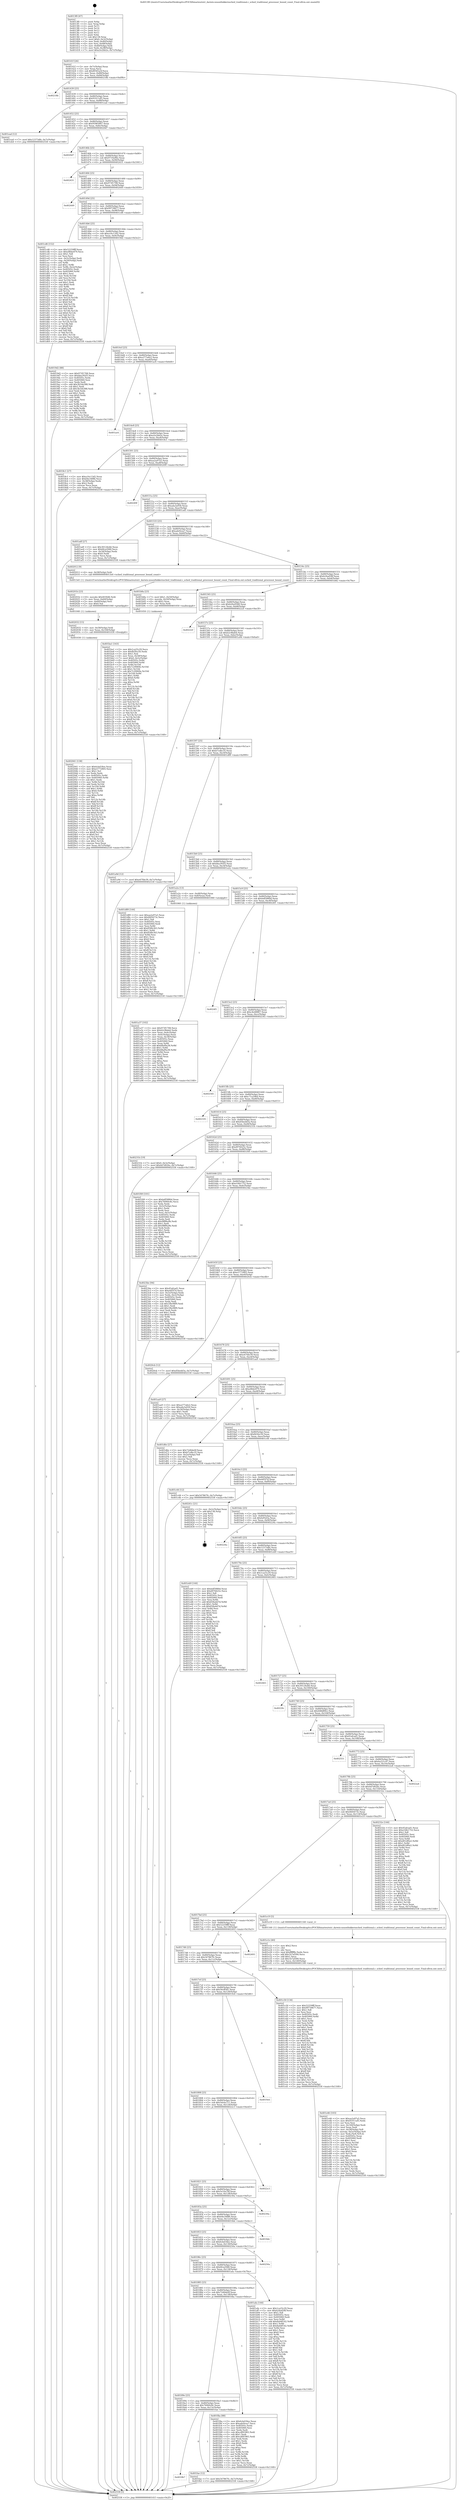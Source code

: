digraph "0x4013f0" {
  label = "0x4013f0 (/mnt/c/Users/mathe/Desktop/tcc/POCII/binaries/extr_darwin-xnuosfmkkernsched_traditional.c_sched_traditional_processor_bound_count_Final-ollvm.out::main(0))"
  labelloc = "t"
  node[shape=record]

  Entry [label="",width=0.3,height=0.3,shape=circle,fillcolor=black,style=filled]
  "0x40141f" [label="{
     0x40141f [26]\l
     | [instrs]\l
     &nbsp;&nbsp;0x40141f \<+3\>: mov -0x7c(%rbp),%eax\l
     &nbsp;&nbsp;0x401422 \<+2\>: mov %eax,%ecx\l
     &nbsp;&nbsp;0x401424 \<+6\>: sub $0x8f345a5f,%ecx\l
     &nbsp;&nbsp;0x40142a \<+3\>: mov %eax,-0x80(%rbp)\l
     &nbsp;&nbsp;0x40142d \<+6\>: mov %ecx,-0x84(%rbp)\l
     &nbsp;&nbsp;0x401433 \<+6\>: je 000000000040218b \<main+0xd9b\>\l
  }"]
  "0x40218b" [label="{
     0x40218b\l
  }", style=dashed]
  "0x401439" [label="{
     0x401439 [25]\l
     | [instrs]\l
     &nbsp;&nbsp;0x401439 \<+5\>: jmp 000000000040143e \<main+0x4e\>\l
     &nbsp;&nbsp;0x40143e \<+3\>: mov -0x80(%rbp),%eax\l
     &nbsp;&nbsp;0x401441 \<+5\>: sub $0x91011af5,%eax\l
     &nbsp;&nbsp;0x401446 \<+6\>: mov %eax,-0x88(%rbp)\l
     &nbsp;&nbsp;0x40144c \<+6\>: je 0000000000401ead \<main+0xabd\>\l
  }"]
  Exit [label="",width=0.3,height=0.3,shape=circle,fillcolor=black,style=filled,peripheries=2]
  "0x401ead" [label="{
     0x401ead [12]\l
     | [instrs]\l
     &nbsp;&nbsp;0x401ead \<+7\>: movl $0x12373dfe,-0x7c(%rbp)\l
     &nbsp;&nbsp;0x401eb4 \<+5\>: jmp 0000000000402558 \<main+0x1168\>\l
  }"]
  "0x401452" [label="{
     0x401452 [25]\l
     | [instrs]\l
     &nbsp;&nbsp;0x401452 \<+5\>: jmp 0000000000401457 \<main+0x67\>\l
     &nbsp;&nbsp;0x401457 \<+3\>: mov -0x80(%rbp),%eax\l
     &nbsp;&nbsp;0x40145a \<+5\>: sub $0x95983847,%eax\l
     &nbsp;&nbsp;0x40145f \<+6\>: mov %eax,-0x8c(%rbp)\l
     &nbsp;&nbsp;0x401465 \<+6\>: je 00000000004020d7 \<main+0xce7\>\l
  }"]
  "0x402041" [label="{
     0x402041 [138]\l
     | [instrs]\l
     &nbsp;&nbsp;0x402041 \<+5\>: mov $0x6cbd18ee,%eax\l
     &nbsp;&nbsp;0x402046 \<+5\>: mov $0xe5772805,%esi\l
     &nbsp;&nbsp;0x40204b \<+2\>: mov $0x1,%cl\l
     &nbsp;&nbsp;0x40204d \<+2\>: xor %edx,%edx\l
     &nbsp;&nbsp;0x40204f \<+8\>: mov 0x40505c,%r8d\l
     &nbsp;&nbsp;0x402057 \<+8\>: mov 0x405060,%r9d\l
     &nbsp;&nbsp;0x40205f \<+3\>: sub $0x1,%edx\l
     &nbsp;&nbsp;0x402062 \<+3\>: mov %r8d,%r10d\l
     &nbsp;&nbsp;0x402065 \<+3\>: add %edx,%r10d\l
     &nbsp;&nbsp;0x402068 \<+4\>: imul %r10d,%r8d\l
     &nbsp;&nbsp;0x40206c \<+4\>: and $0x1,%r8d\l
     &nbsp;&nbsp;0x402070 \<+4\>: cmp $0x0,%r8d\l
     &nbsp;&nbsp;0x402074 \<+4\>: sete %r11b\l
     &nbsp;&nbsp;0x402078 \<+4\>: cmp $0xa,%r9d\l
     &nbsp;&nbsp;0x40207c \<+3\>: setl %bl\l
     &nbsp;&nbsp;0x40207f \<+3\>: mov %r11b,%r14b\l
     &nbsp;&nbsp;0x402082 \<+4\>: xor $0xff,%r14b\l
     &nbsp;&nbsp;0x402086 \<+3\>: mov %bl,%r15b\l
     &nbsp;&nbsp;0x402089 \<+4\>: xor $0xff,%r15b\l
     &nbsp;&nbsp;0x40208d \<+3\>: xor $0x0,%cl\l
     &nbsp;&nbsp;0x402090 \<+3\>: mov %r14b,%r12b\l
     &nbsp;&nbsp;0x402093 \<+4\>: and $0x0,%r12b\l
     &nbsp;&nbsp;0x402097 \<+3\>: and %cl,%r11b\l
     &nbsp;&nbsp;0x40209a \<+3\>: mov %r15b,%r13b\l
     &nbsp;&nbsp;0x40209d \<+4\>: and $0x0,%r13b\l
     &nbsp;&nbsp;0x4020a1 \<+2\>: and %cl,%bl\l
     &nbsp;&nbsp;0x4020a3 \<+3\>: or %r11b,%r12b\l
     &nbsp;&nbsp;0x4020a6 \<+3\>: or %bl,%r13b\l
     &nbsp;&nbsp;0x4020a9 \<+3\>: xor %r13b,%r12b\l
     &nbsp;&nbsp;0x4020ac \<+3\>: or %r15b,%r14b\l
     &nbsp;&nbsp;0x4020af \<+4\>: xor $0xff,%r14b\l
     &nbsp;&nbsp;0x4020b3 \<+3\>: or $0x0,%cl\l
     &nbsp;&nbsp;0x4020b6 \<+3\>: and %cl,%r14b\l
     &nbsp;&nbsp;0x4020b9 \<+3\>: or %r14b,%r12b\l
     &nbsp;&nbsp;0x4020bc \<+4\>: test $0x1,%r12b\l
     &nbsp;&nbsp;0x4020c0 \<+3\>: cmovne %esi,%eax\l
     &nbsp;&nbsp;0x4020c3 \<+3\>: mov %eax,-0x7c(%rbp)\l
     &nbsp;&nbsp;0x4020c6 \<+5\>: jmp 0000000000402558 \<main+0x1168\>\l
  }"]
  "0x4020d7" [label="{
     0x4020d7\l
  }", style=dashed]
  "0x40146b" [label="{
     0x40146b [25]\l
     | [instrs]\l
     &nbsp;&nbsp;0x40146b \<+5\>: jmp 0000000000401470 \<main+0x80\>\l
     &nbsp;&nbsp;0x401470 \<+3\>: mov -0x80(%rbp),%eax\l
     &nbsp;&nbsp;0x401473 \<+5\>: sub $0x9719a96e,%eax\l
     &nbsp;&nbsp;0x401478 \<+6\>: mov %eax,-0x90(%rbp)\l
     &nbsp;&nbsp;0x40147e \<+6\>: je 0000000000402431 \<main+0x1041\>\l
  }"]
  "0x402032" [label="{
     0x402032 [15]\l
     | [instrs]\l
     &nbsp;&nbsp;0x402032 \<+4\>: mov -0x58(%rbp),%rdi\l
     &nbsp;&nbsp;0x402036 \<+6\>: mov %eax,-0x144(%rbp)\l
     &nbsp;&nbsp;0x40203c \<+5\>: call 0000000000401030 \<free@plt\>\l
     | [calls]\l
     &nbsp;&nbsp;0x401030 \{1\} (unknown)\l
  }"]
  "0x402431" [label="{
     0x402431\l
  }", style=dashed]
  "0x401484" [label="{
     0x401484 [25]\l
     | [instrs]\l
     &nbsp;&nbsp;0x401484 \<+5\>: jmp 0000000000401489 \<main+0x99\>\l
     &nbsp;&nbsp;0x401489 \<+3\>: mov -0x80(%rbp),%eax\l
     &nbsp;&nbsp;0x40148c \<+5\>: sub $0x973f1708,%eax\l
     &nbsp;&nbsp;0x401491 \<+6\>: mov %eax,-0x94(%rbp)\l
     &nbsp;&nbsp;0x401497 \<+6\>: je 0000000000402449 \<main+0x1059\>\l
  }"]
  "0x40201b" [label="{
     0x40201b [23]\l
     | [instrs]\l
     &nbsp;&nbsp;0x40201b \<+10\>: movabs $0x4030d6,%rdi\l
     &nbsp;&nbsp;0x402025 \<+3\>: mov %eax,-0x60(%rbp)\l
     &nbsp;&nbsp;0x402028 \<+3\>: mov -0x60(%rbp),%esi\l
     &nbsp;&nbsp;0x40202b \<+2\>: mov $0x0,%al\l
     &nbsp;&nbsp;0x40202d \<+5\>: call 0000000000401040 \<printf@plt\>\l
     | [calls]\l
     &nbsp;&nbsp;0x401040 \{1\} (unknown)\l
  }"]
  "0x402449" [label="{
     0x402449\l
  }", style=dashed]
  "0x40149d" [label="{
     0x40149d [25]\l
     | [instrs]\l
     &nbsp;&nbsp;0x40149d \<+5\>: jmp 00000000004014a2 \<main+0xb2\>\l
     &nbsp;&nbsp;0x4014a2 \<+3\>: mov -0x80(%rbp),%eax\l
     &nbsp;&nbsp;0x4014a5 \<+5\>: sub $0x99739677,%eax\l
     &nbsp;&nbsp;0x4014aa \<+6\>: mov %eax,-0x98(%rbp)\l
     &nbsp;&nbsp;0x4014b0 \<+6\>: je 0000000000401cd6 \<main+0x8e6\>\l
  }"]
  "0x4018b7" [label="{
     0x4018b7\l
  }", style=dashed]
  "0x401cd6" [label="{
     0x401cd6 [152]\l
     | [instrs]\l
     &nbsp;&nbsp;0x401cd6 \<+5\>: mov $0x52259fff,%eax\l
     &nbsp;&nbsp;0x401cdb \<+5\>: mov $0xe86dc879,%ecx\l
     &nbsp;&nbsp;0x401ce0 \<+2\>: mov $0x1,%dl\l
     &nbsp;&nbsp;0x401ce2 \<+2\>: xor %esi,%esi\l
     &nbsp;&nbsp;0x401ce4 \<+3\>: mov -0x5c(%rbp),%edi\l
     &nbsp;&nbsp;0x401ce7 \<+3\>: cmp -0x50(%rbp),%edi\l
     &nbsp;&nbsp;0x401cea \<+4\>: setl %r8b\l
     &nbsp;&nbsp;0x401cee \<+4\>: and $0x1,%r8b\l
     &nbsp;&nbsp;0x401cf2 \<+4\>: mov %r8b,-0x2e(%rbp)\l
     &nbsp;&nbsp;0x401cf6 \<+7\>: mov 0x40505c,%edi\l
     &nbsp;&nbsp;0x401cfd \<+8\>: mov 0x405060,%r9d\l
     &nbsp;&nbsp;0x401d05 \<+3\>: sub $0x1,%esi\l
     &nbsp;&nbsp;0x401d08 \<+3\>: mov %edi,%r10d\l
     &nbsp;&nbsp;0x401d0b \<+3\>: add %esi,%r10d\l
     &nbsp;&nbsp;0x401d0e \<+4\>: imul %r10d,%edi\l
     &nbsp;&nbsp;0x401d12 \<+3\>: and $0x1,%edi\l
     &nbsp;&nbsp;0x401d15 \<+3\>: cmp $0x0,%edi\l
     &nbsp;&nbsp;0x401d18 \<+4\>: sete %r8b\l
     &nbsp;&nbsp;0x401d1c \<+4\>: cmp $0xa,%r9d\l
     &nbsp;&nbsp;0x401d20 \<+4\>: setl %r11b\l
     &nbsp;&nbsp;0x401d24 \<+3\>: mov %r8b,%bl\l
     &nbsp;&nbsp;0x401d27 \<+3\>: xor $0xff,%bl\l
     &nbsp;&nbsp;0x401d2a \<+3\>: mov %r11b,%r14b\l
     &nbsp;&nbsp;0x401d2d \<+4\>: xor $0xff,%r14b\l
     &nbsp;&nbsp;0x401d31 \<+3\>: xor $0x0,%dl\l
     &nbsp;&nbsp;0x401d34 \<+3\>: mov %bl,%r15b\l
     &nbsp;&nbsp;0x401d37 \<+4\>: and $0x0,%r15b\l
     &nbsp;&nbsp;0x401d3b \<+3\>: and %dl,%r8b\l
     &nbsp;&nbsp;0x401d3e \<+3\>: mov %r14b,%r12b\l
     &nbsp;&nbsp;0x401d41 \<+4\>: and $0x0,%r12b\l
     &nbsp;&nbsp;0x401d45 \<+3\>: and %dl,%r11b\l
     &nbsp;&nbsp;0x401d48 \<+3\>: or %r8b,%r15b\l
     &nbsp;&nbsp;0x401d4b \<+3\>: or %r11b,%r12b\l
     &nbsp;&nbsp;0x401d4e \<+3\>: xor %r12b,%r15b\l
     &nbsp;&nbsp;0x401d51 \<+3\>: or %r14b,%bl\l
     &nbsp;&nbsp;0x401d54 \<+3\>: xor $0xff,%bl\l
     &nbsp;&nbsp;0x401d57 \<+3\>: or $0x0,%dl\l
     &nbsp;&nbsp;0x401d5a \<+2\>: and %dl,%bl\l
     &nbsp;&nbsp;0x401d5c \<+3\>: or %bl,%r15b\l
     &nbsp;&nbsp;0x401d5f \<+4\>: test $0x1,%r15b\l
     &nbsp;&nbsp;0x401d63 \<+3\>: cmovne %ecx,%eax\l
     &nbsp;&nbsp;0x401d66 \<+3\>: mov %eax,-0x7c(%rbp)\l
     &nbsp;&nbsp;0x401d69 \<+5\>: jmp 0000000000402558 \<main+0x1168\>\l
  }"]
  "0x4014b6" [label="{
     0x4014b6 [25]\l
     | [instrs]\l
     &nbsp;&nbsp;0x4014b6 \<+5\>: jmp 00000000004014bb \<main+0xcb\>\l
     &nbsp;&nbsp;0x4014bb \<+3\>: mov -0x80(%rbp),%eax\l
     &nbsp;&nbsp;0x4014be \<+5\>: sub $0xa16c13d2,%eax\l
     &nbsp;&nbsp;0x4014c3 \<+6\>: mov %eax,-0x9c(%rbp)\l
     &nbsp;&nbsp;0x4014c9 \<+6\>: je 00000000004019d2 \<main+0x5e2\>\l
  }"]
  "0x401fae" [label="{
     0x401fae [12]\l
     | [instrs]\l
     &nbsp;&nbsp;0x401fae \<+7\>: movl $0x547867fc,-0x7c(%rbp)\l
     &nbsp;&nbsp;0x401fb5 \<+5\>: jmp 0000000000402558 \<main+0x1168\>\l
  }"]
  "0x4019d2" [label="{
     0x4019d2 [88]\l
     | [instrs]\l
     &nbsp;&nbsp;0x4019d2 \<+5\>: mov $0x973f1708,%eax\l
     &nbsp;&nbsp;0x4019d7 \<+5\>: mov $0xbba392f3,%ecx\l
     &nbsp;&nbsp;0x4019dc \<+7\>: mov 0x40505c,%edx\l
     &nbsp;&nbsp;0x4019e3 \<+7\>: mov 0x405060,%esi\l
     &nbsp;&nbsp;0x4019ea \<+2\>: mov %edx,%edi\l
     &nbsp;&nbsp;0x4019ec \<+6\>: add $0x3b1bb388,%edi\l
     &nbsp;&nbsp;0x4019f2 \<+3\>: sub $0x1,%edi\l
     &nbsp;&nbsp;0x4019f5 \<+6\>: sub $0x3b1bb388,%edi\l
     &nbsp;&nbsp;0x4019fb \<+3\>: imul %edi,%edx\l
     &nbsp;&nbsp;0x4019fe \<+3\>: and $0x1,%edx\l
     &nbsp;&nbsp;0x401a01 \<+3\>: cmp $0x0,%edx\l
     &nbsp;&nbsp;0x401a04 \<+4\>: sete %r8b\l
     &nbsp;&nbsp;0x401a08 \<+3\>: cmp $0xa,%esi\l
     &nbsp;&nbsp;0x401a0b \<+4\>: setl %r9b\l
     &nbsp;&nbsp;0x401a0f \<+3\>: mov %r8b,%r10b\l
     &nbsp;&nbsp;0x401a12 \<+3\>: and %r9b,%r10b\l
     &nbsp;&nbsp;0x401a15 \<+3\>: xor %r9b,%r8b\l
     &nbsp;&nbsp;0x401a18 \<+3\>: or %r8b,%r10b\l
     &nbsp;&nbsp;0x401a1b \<+4\>: test $0x1,%r10b\l
     &nbsp;&nbsp;0x401a1f \<+3\>: cmovne %ecx,%eax\l
     &nbsp;&nbsp;0x401a22 \<+3\>: mov %eax,-0x7c(%rbp)\l
     &nbsp;&nbsp;0x401a25 \<+5\>: jmp 0000000000402558 \<main+0x1168\>\l
  }"]
  "0x4014cf" [label="{
     0x4014cf [25]\l
     | [instrs]\l
     &nbsp;&nbsp;0x4014cf \<+5\>: jmp 00000000004014d4 \<main+0xe4\>\l
     &nbsp;&nbsp;0x4014d4 \<+3\>: mov -0x80(%rbp),%eax\l
     &nbsp;&nbsp;0x4014d7 \<+5\>: sub $0xa277a6e2,%eax\l
     &nbsp;&nbsp;0x4014dc \<+6\>: mov %eax,-0xa0(%rbp)\l
     &nbsp;&nbsp;0x4014e2 \<+6\>: je 0000000000401ac4 \<main+0x6d4\>\l
  }"]
  "0x40189e" [label="{
     0x40189e [25]\l
     | [instrs]\l
     &nbsp;&nbsp;0x40189e \<+5\>: jmp 00000000004018a3 \<main+0x4b3\>\l
     &nbsp;&nbsp;0x4018a3 \<+3\>: mov -0x80(%rbp),%eax\l
     &nbsp;&nbsp;0x4018a6 \<+5\>: sub $0x76060c8c,%eax\l
     &nbsp;&nbsp;0x4018ab \<+6\>: mov %eax,-0x13c(%rbp)\l
     &nbsp;&nbsp;0x4018b1 \<+6\>: je 0000000000401fae \<main+0xbbe\>\l
  }"]
  "0x401ac4" [label="{
     0x401ac4\l
  }", style=dashed]
  "0x4014e8" [label="{
     0x4014e8 [25]\l
     | [instrs]\l
     &nbsp;&nbsp;0x4014e8 \<+5\>: jmp 00000000004014ed \<main+0xfd\>\l
     &nbsp;&nbsp;0x4014ed \<+3\>: mov -0x80(%rbp),%eax\l
     &nbsp;&nbsp;0x4014f0 \<+5\>: sub $0xa5e2bb2e,%eax\l
     &nbsp;&nbsp;0x4014f5 \<+6\>: mov %eax,-0xa4(%rbp)\l
     &nbsp;&nbsp;0x4014fb \<+6\>: je 00000000004018c1 \<main+0x4d1\>\l
  }"]
  "0x401fba" [label="{
     0x401fba [88]\l
     | [instrs]\l
     &nbsp;&nbsp;0x401fba \<+5\>: mov $0x6cbd18ee,%eax\l
     &nbsp;&nbsp;0x401fbf \<+5\>: mov $0xade9cea7,%ecx\l
     &nbsp;&nbsp;0x401fc4 \<+7\>: mov 0x40505c,%edx\l
     &nbsp;&nbsp;0x401fcb \<+7\>: mov 0x405060,%esi\l
     &nbsp;&nbsp;0x401fd2 \<+2\>: mov %edx,%edi\l
     &nbsp;&nbsp;0x401fd4 \<+6\>: sub $0xcdf45965,%edi\l
     &nbsp;&nbsp;0x401fda \<+3\>: sub $0x1,%edi\l
     &nbsp;&nbsp;0x401fdd \<+6\>: add $0xcdf45965,%edi\l
     &nbsp;&nbsp;0x401fe3 \<+3\>: imul %edi,%edx\l
     &nbsp;&nbsp;0x401fe6 \<+3\>: and $0x1,%edx\l
     &nbsp;&nbsp;0x401fe9 \<+3\>: cmp $0x0,%edx\l
     &nbsp;&nbsp;0x401fec \<+4\>: sete %r8b\l
     &nbsp;&nbsp;0x401ff0 \<+3\>: cmp $0xa,%esi\l
     &nbsp;&nbsp;0x401ff3 \<+4\>: setl %r9b\l
     &nbsp;&nbsp;0x401ff7 \<+3\>: mov %r8b,%r10b\l
     &nbsp;&nbsp;0x401ffa \<+3\>: and %r9b,%r10b\l
     &nbsp;&nbsp;0x401ffd \<+3\>: xor %r9b,%r8b\l
     &nbsp;&nbsp;0x402000 \<+3\>: or %r8b,%r10b\l
     &nbsp;&nbsp;0x402003 \<+4\>: test $0x1,%r10b\l
     &nbsp;&nbsp;0x402007 \<+3\>: cmovne %ecx,%eax\l
     &nbsp;&nbsp;0x40200a \<+3\>: mov %eax,-0x7c(%rbp)\l
     &nbsp;&nbsp;0x40200d \<+5\>: jmp 0000000000402558 \<main+0x1168\>\l
  }"]
  "0x4018c1" [label="{
     0x4018c1 [27]\l
     | [instrs]\l
     &nbsp;&nbsp;0x4018c1 \<+5\>: mov $0xa16c13d2,%eax\l
     &nbsp;&nbsp;0x4018c6 \<+5\>: mov $0x64e34f86,%ecx\l
     &nbsp;&nbsp;0x4018cb \<+3\>: mov -0x38(%rbp),%edx\l
     &nbsp;&nbsp;0x4018ce \<+3\>: cmp $0x2,%edx\l
     &nbsp;&nbsp;0x4018d1 \<+3\>: cmovne %ecx,%eax\l
     &nbsp;&nbsp;0x4018d4 \<+3\>: mov %eax,-0x7c(%rbp)\l
     &nbsp;&nbsp;0x4018d7 \<+5\>: jmp 0000000000402558 \<main+0x1168\>\l
  }"]
  "0x401501" [label="{
     0x401501 [25]\l
     | [instrs]\l
     &nbsp;&nbsp;0x401501 \<+5\>: jmp 0000000000401506 \<main+0x116\>\l
     &nbsp;&nbsp;0x401506 \<+3\>: mov -0x80(%rbp),%eax\l
     &nbsp;&nbsp;0x401509 \<+5\>: sub $0xaa2a97a5,%eax\l
     &nbsp;&nbsp;0x40150e \<+6\>: mov %eax,-0xa8(%rbp)\l
     &nbsp;&nbsp;0x401514 \<+6\>: je 000000000040249f \<main+0x10af\>\l
  }"]
  "0x402558" [label="{
     0x402558 [5]\l
     | [instrs]\l
     &nbsp;&nbsp;0x402558 \<+5\>: jmp 000000000040141f \<main+0x2f\>\l
  }"]
  "0x4013f0" [label="{
     0x4013f0 [47]\l
     | [instrs]\l
     &nbsp;&nbsp;0x4013f0 \<+1\>: push %rbp\l
     &nbsp;&nbsp;0x4013f1 \<+3\>: mov %rsp,%rbp\l
     &nbsp;&nbsp;0x4013f4 \<+2\>: push %r15\l
     &nbsp;&nbsp;0x4013f6 \<+2\>: push %r14\l
     &nbsp;&nbsp;0x4013f8 \<+2\>: push %r13\l
     &nbsp;&nbsp;0x4013fa \<+2\>: push %r12\l
     &nbsp;&nbsp;0x4013fc \<+1\>: push %rbx\l
     &nbsp;&nbsp;0x4013fd \<+7\>: sub $0x138,%rsp\l
     &nbsp;&nbsp;0x401404 \<+7\>: movl $0x0,-0x3c(%rbp)\l
     &nbsp;&nbsp;0x40140b \<+3\>: mov %edi,-0x40(%rbp)\l
     &nbsp;&nbsp;0x40140e \<+4\>: mov %rsi,-0x48(%rbp)\l
     &nbsp;&nbsp;0x401412 \<+3\>: mov -0x40(%rbp),%edi\l
     &nbsp;&nbsp;0x401415 \<+3\>: mov %edi,-0x38(%rbp)\l
     &nbsp;&nbsp;0x401418 \<+7\>: movl $0xa5e2bb2e,-0x7c(%rbp)\l
  }"]
  "0x401e46" [label="{
     0x401e46 [103]\l
     | [instrs]\l
     &nbsp;&nbsp;0x401e46 \<+5\>: mov $0xaa2a97a5,%ecx\l
     &nbsp;&nbsp;0x401e4b \<+5\>: mov $0x91011af5,%edx\l
     &nbsp;&nbsp;0x401e50 \<+2\>: xor %esi,%esi\l
     &nbsp;&nbsp;0x401e52 \<+6\>: mov -0x140(%rbp),%edi\l
     &nbsp;&nbsp;0x401e58 \<+3\>: imul %eax,%edi\l
     &nbsp;&nbsp;0x401e5b \<+4\>: mov -0x58(%rbp),%r8\l
     &nbsp;&nbsp;0x401e5f \<+4\>: movslq -0x5c(%rbp),%r9\l
     &nbsp;&nbsp;0x401e63 \<+4\>: mov %edi,(%r8,%r9,4)\l
     &nbsp;&nbsp;0x401e67 \<+7\>: mov 0x40505c,%eax\l
     &nbsp;&nbsp;0x401e6e \<+7\>: mov 0x405060,%edi\l
     &nbsp;&nbsp;0x401e75 \<+3\>: sub $0x1,%esi\l
     &nbsp;&nbsp;0x401e78 \<+3\>: mov %eax,%r10d\l
     &nbsp;&nbsp;0x401e7b \<+3\>: add %esi,%r10d\l
     &nbsp;&nbsp;0x401e7e \<+4\>: imul %r10d,%eax\l
     &nbsp;&nbsp;0x401e82 \<+3\>: and $0x1,%eax\l
     &nbsp;&nbsp;0x401e85 \<+3\>: cmp $0x0,%eax\l
     &nbsp;&nbsp;0x401e88 \<+4\>: sete %r11b\l
     &nbsp;&nbsp;0x401e8c \<+3\>: cmp $0xa,%edi\l
     &nbsp;&nbsp;0x401e8f \<+3\>: setl %bl\l
     &nbsp;&nbsp;0x401e92 \<+3\>: mov %r11b,%r14b\l
     &nbsp;&nbsp;0x401e95 \<+3\>: and %bl,%r14b\l
     &nbsp;&nbsp;0x401e98 \<+3\>: xor %bl,%r11b\l
     &nbsp;&nbsp;0x401e9b \<+3\>: or %r11b,%r14b\l
     &nbsp;&nbsp;0x401e9e \<+4\>: test $0x1,%r14b\l
     &nbsp;&nbsp;0x401ea2 \<+3\>: cmovne %edx,%ecx\l
     &nbsp;&nbsp;0x401ea5 \<+3\>: mov %ecx,-0x7c(%rbp)\l
     &nbsp;&nbsp;0x401ea8 \<+5\>: jmp 0000000000402558 \<main+0x1168\>\l
  }"]
  "0x40249f" [label="{
     0x40249f\l
  }", style=dashed]
  "0x40151a" [label="{
     0x40151a [25]\l
     | [instrs]\l
     &nbsp;&nbsp;0x40151a \<+5\>: jmp 000000000040151f \<main+0x12f\>\l
     &nbsp;&nbsp;0x40151f \<+3\>: mov -0x80(%rbp),%eax\l
     &nbsp;&nbsp;0x401522 \<+5\>: sub $0xada3a930,%eax\l
     &nbsp;&nbsp;0x401527 \<+6\>: mov %eax,-0xac(%rbp)\l
     &nbsp;&nbsp;0x40152d \<+6\>: je 0000000000401adf \<main+0x6ef\>\l
  }"]
  "0x401e1e" [label="{
     0x401e1e [40]\l
     | [instrs]\l
     &nbsp;&nbsp;0x401e1e \<+5\>: mov $0x2,%ecx\l
     &nbsp;&nbsp;0x401e23 \<+1\>: cltd\l
     &nbsp;&nbsp;0x401e24 \<+2\>: idiv %ecx\l
     &nbsp;&nbsp;0x401e26 \<+6\>: imul $0xfffffffe,%edx,%ecx\l
     &nbsp;&nbsp;0x401e2c \<+6\>: add $0x1b7af300,%ecx\l
     &nbsp;&nbsp;0x401e32 \<+3\>: add $0x1,%ecx\l
     &nbsp;&nbsp;0x401e35 \<+6\>: sub $0x1b7af300,%ecx\l
     &nbsp;&nbsp;0x401e3b \<+6\>: mov %ecx,-0x140(%rbp)\l
     &nbsp;&nbsp;0x401e41 \<+5\>: call 0000000000401160 \<next_i\>\l
     | [calls]\l
     &nbsp;&nbsp;0x401160 \{1\} (/mnt/c/Users/mathe/Desktop/tcc/POCII/binaries/extr_darwin-xnuosfmkkernsched_traditional.c_sched_traditional_processor_bound_count_Final-ollvm.out::next_i)\l
  }"]
  "0x401adf" [label="{
     0x401adf [27]\l
     | [instrs]\l
     &nbsp;&nbsp;0x401adf \<+5\>: mov $0x30124eb6,%eax\l
     &nbsp;&nbsp;0x401ae4 \<+5\>: mov $0x6fca2948,%ecx\l
     &nbsp;&nbsp;0x401ae9 \<+3\>: mov -0x34(%rbp),%edx\l
     &nbsp;&nbsp;0x401aec \<+3\>: cmp $0x0,%edx\l
     &nbsp;&nbsp;0x401aef \<+3\>: cmove %ecx,%eax\l
     &nbsp;&nbsp;0x401af2 \<+3\>: mov %eax,-0x7c(%rbp)\l
     &nbsp;&nbsp;0x401af5 \<+5\>: jmp 0000000000402558 \<main+0x1168\>\l
  }"]
  "0x401533" [label="{
     0x401533 [25]\l
     | [instrs]\l
     &nbsp;&nbsp;0x401533 \<+5\>: jmp 0000000000401538 \<main+0x148\>\l
     &nbsp;&nbsp;0x401538 \<+3\>: mov -0x80(%rbp),%eax\l
     &nbsp;&nbsp;0x40153b \<+5\>: sub $0xade9cea7,%eax\l
     &nbsp;&nbsp;0x401540 \<+6\>: mov %eax,-0xb0(%rbp)\l
     &nbsp;&nbsp;0x401546 \<+6\>: je 0000000000402012 \<main+0xc22\>\l
  }"]
  "0x401ba1" [label="{
     0x401ba1 [163]\l
     | [instrs]\l
     &nbsp;&nbsp;0x401ba1 \<+5\>: mov $0x1ca25c29,%ecx\l
     &nbsp;&nbsp;0x401ba6 \<+5\>: mov $0xfb5fec50,%edx\l
     &nbsp;&nbsp;0x401bab \<+3\>: mov $0x1,%sil\l
     &nbsp;&nbsp;0x401bae \<+4\>: mov %rax,-0x58(%rbp)\l
     &nbsp;&nbsp;0x401bb2 \<+7\>: movl $0x0,-0x5c(%rbp)\l
     &nbsp;&nbsp;0x401bb9 \<+8\>: mov 0x40505c,%r8d\l
     &nbsp;&nbsp;0x401bc1 \<+8\>: mov 0x405060,%r9d\l
     &nbsp;&nbsp;0x401bc9 \<+3\>: mov %r8d,%r10d\l
     &nbsp;&nbsp;0x401bcc \<+7\>: add $0x7c29069e,%r10d\l
     &nbsp;&nbsp;0x401bd3 \<+4\>: sub $0x1,%r10d\l
     &nbsp;&nbsp;0x401bd7 \<+7\>: sub $0x7c29069e,%r10d\l
     &nbsp;&nbsp;0x401bde \<+4\>: imul %r10d,%r8d\l
     &nbsp;&nbsp;0x401be2 \<+4\>: and $0x1,%r8d\l
     &nbsp;&nbsp;0x401be6 \<+4\>: cmp $0x0,%r8d\l
     &nbsp;&nbsp;0x401bea \<+4\>: sete %r11b\l
     &nbsp;&nbsp;0x401bee \<+4\>: cmp $0xa,%r9d\l
     &nbsp;&nbsp;0x401bf2 \<+3\>: setl %bl\l
     &nbsp;&nbsp;0x401bf5 \<+3\>: mov %r11b,%r14b\l
     &nbsp;&nbsp;0x401bf8 \<+4\>: xor $0xff,%r14b\l
     &nbsp;&nbsp;0x401bfc \<+3\>: mov %bl,%r15b\l
     &nbsp;&nbsp;0x401bff \<+4\>: xor $0xff,%r15b\l
     &nbsp;&nbsp;0x401c03 \<+4\>: xor $0x0,%sil\l
     &nbsp;&nbsp;0x401c07 \<+3\>: mov %r14b,%r12b\l
     &nbsp;&nbsp;0x401c0a \<+4\>: and $0x0,%r12b\l
     &nbsp;&nbsp;0x401c0e \<+3\>: and %sil,%r11b\l
     &nbsp;&nbsp;0x401c11 \<+3\>: mov %r15b,%r13b\l
     &nbsp;&nbsp;0x401c14 \<+4\>: and $0x0,%r13b\l
     &nbsp;&nbsp;0x401c18 \<+3\>: and %sil,%bl\l
     &nbsp;&nbsp;0x401c1b \<+3\>: or %r11b,%r12b\l
     &nbsp;&nbsp;0x401c1e \<+3\>: or %bl,%r13b\l
     &nbsp;&nbsp;0x401c21 \<+3\>: xor %r13b,%r12b\l
     &nbsp;&nbsp;0x401c24 \<+3\>: or %r15b,%r14b\l
     &nbsp;&nbsp;0x401c27 \<+4\>: xor $0xff,%r14b\l
     &nbsp;&nbsp;0x401c2b \<+4\>: or $0x0,%sil\l
     &nbsp;&nbsp;0x401c2f \<+3\>: and %sil,%r14b\l
     &nbsp;&nbsp;0x401c32 \<+3\>: or %r14b,%r12b\l
     &nbsp;&nbsp;0x401c35 \<+4\>: test $0x1,%r12b\l
     &nbsp;&nbsp;0x401c39 \<+3\>: cmovne %edx,%ecx\l
     &nbsp;&nbsp;0x401c3c \<+3\>: mov %ecx,-0x7c(%rbp)\l
     &nbsp;&nbsp;0x401c3f \<+5\>: jmp 0000000000402558 \<main+0x1168\>\l
  }"]
  "0x402012" [label="{
     0x402012 [9]\l
     | [instrs]\l
     &nbsp;&nbsp;0x402012 \<+4\>: mov -0x58(%rbp),%rdi\l
     &nbsp;&nbsp;0x402016 \<+5\>: call 00000000004013e0 \<sched_traditional_processor_bound_count\>\l
     | [calls]\l
     &nbsp;&nbsp;0x4013e0 \{1\} (/mnt/c/Users/mathe/Desktop/tcc/POCII/binaries/extr_darwin-xnuosfmkkernsched_traditional.c_sched_traditional_processor_bound_count_Final-ollvm.out::sched_traditional_processor_bound_count)\l
  }"]
  "0x40154c" [label="{
     0x40154c [25]\l
     | [instrs]\l
     &nbsp;&nbsp;0x40154c \<+5\>: jmp 0000000000401551 \<main+0x161\>\l
     &nbsp;&nbsp;0x401551 \<+3\>: mov -0x80(%rbp),%eax\l
     &nbsp;&nbsp;0x401554 \<+5\>: sub $0xb24ad58f,%eax\l
     &nbsp;&nbsp;0x401559 \<+6\>: mov %eax,-0xb4(%rbp)\l
     &nbsp;&nbsp;0x40155f \<+6\>: je 0000000000401b8a \<main+0x79a\>\l
  }"]
  "0x401885" [label="{
     0x401885 [25]\l
     | [instrs]\l
     &nbsp;&nbsp;0x401885 \<+5\>: jmp 000000000040188a \<main+0x49a\>\l
     &nbsp;&nbsp;0x40188a \<+3\>: mov -0x80(%rbp),%eax\l
     &nbsp;&nbsp;0x40188d \<+5\>: sub $0x72d0de0f,%eax\l
     &nbsp;&nbsp;0x401892 \<+6\>: mov %eax,-0x138(%rbp)\l
     &nbsp;&nbsp;0x401898 \<+6\>: je 0000000000401fba \<main+0xbca\>\l
  }"]
  "0x401b8a" [label="{
     0x401b8a [23]\l
     | [instrs]\l
     &nbsp;&nbsp;0x401b8a \<+7\>: movl $0x1,-0x50(%rbp)\l
     &nbsp;&nbsp;0x401b91 \<+4\>: movslq -0x50(%rbp),%rax\l
     &nbsp;&nbsp;0x401b95 \<+4\>: shl $0x2,%rax\l
     &nbsp;&nbsp;0x401b99 \<+3\>: mov %rax,%rdi\l
     &nbsp;&nbsp;0x401b9c \<+5\>: call 0000000000401050 \<malloc@plt\>\l
     | [calls]\l
     &nbsp;&nbsp;0x401050 \{1\} (unknown)\l
  }"]
  "0x401565" [label="{
     0x401565 [25]\l
     | [instrs]\l
     &nbsp;&nbsp;0x401565 \<+5\>: jmp 000000000040156a \<main+0x17a\>\l
     &nbsp;&nbsp;0x40156a \<+3\>: mov -0x80(%rbp),%eax\l
     &nbsp;&nbsp;0x40156d \<+5\>: sub $0xb26a9568,%eax\l
     &nbsp;&nbsp;0x401572 \<+6\>: mov %eax,-0xb8(%rbp)\l
     &nbsp;&nbsp;0x401578 \<+6\>: je 000000000040222f \<main+0xe3f\>\l
  }"]
  "0x401afa" [label="{
     0x401afa [144]\l
     | [instrs]\l
     &nbsp;&nbsp;0x401afa \<+5\>: mov $0x1ca25c29,%eax\l
     &nbsp;&nbsp;0x401aff \<+5\>: mov $0xb24ad58f,%ecx\l
     &nbsp;&nbsp;0x401b04 \<+2\>: mov $0x1,%dl\l
     &nbsp;&nbsp;0x401b06 \<+7\>: mov 0x40505c,%esi\l
     &nbsp;&nbsp;0x401b0d \<+7\>: mov 0x405060,%edi\l
     &nbsp;&nbsp;0x401b14 \<+3\>: mov %esi,%r8d\l
     &nbsp;&nbsp;0x401b17 \<+7\>: add $0x8a0df142,%r8d\l
     &nbsp;&nbsp;0x401b1e \<+4\>: sub $0x1,%r8d\l
     &nbsp;&nbsp;0x401b22 \<+7\>: sub $0x8a0df142,%r8d\l
     &nbsp;&nbsp;0x401b29 \<+4\>: imul %r8d,%esi\l
     &nbsp;&nbsp;0x401b2d \<+3\>: and $0x1,%esi\l
     &nbsp;&nbsp;0x401b30 \<+3\>: cmp $0x0,%esi\l
     &nbsp;&nbsp;0x401b33 \<+4\>: sete %r9b\l
     &nbsp;&nbsp;0x401b37 \<+3\>: cmp $0xa,%edi\l
     &nbsp;&nbsp;0x401b3a \<+4\>: setl %r10b\l
     &nbsp;&nbsp;0x401b3e \<+3\>: mov %r9b,%r11b\l
     &nbsp;&nbsp;0x401b41 \<+4\>: xor $0xff,%r11b\l
     &nbsp;&nbsp;0x401b45 \<+3\>: mov %r10b,%bl\l
     &nbsp;&nbsp;0x401b48 \<+3\>: xor $0xff,%bl\l
     &nbsp;&nbsp;0x401b4b \<+3\>: xor $0x1,%dl\l
     &nbsp;&nbsp;0x401b4e \<+3\>: mov %r11b,%r14b\l
     &nbsp;&nbsp;0x401b51 \<+4\>: and $0xff,%r14b\l
     &nbsp;&nbsp;0x401b55 \<+3\>: and %dl,%r9b\l
     &nbsp;&nbsp;0x401b58 \<+3\>: mov %bl,%r15b\l
     &nbsp;&nbsp;0x401b5b \<+4\>: and $0xff,%r15b\l
     &nbsp;&nbsp;0x401b5f \<+3\>: and %dl,%r10b\l
     &nbsp;&nbsp;0x401b62 \<+3\>: or %r9b,%r14b\l
     &nbsp;&nbsp;0x401b65 \<+3\>: or %r10b,%r15b\l
     &nbsp;&nbsp;0x401b68 \<+3\>: xor %r15b,%r14b\l
     &nbsp;&nbsp;0x401b6b \<+3\>: or %bl,%r11b\l
     &nbsp;&nbsp;0x401b6e \<+4\>: xor $0xff,%r11b\l
     &nbsp;&nbsp;0x401b72 \<+3\>: or $0x1,%dl\l
     &nbsp;&nbsp;0x401b75 \<+3\>: and %dl,%r11b\l
     &nbsp;&nbsp;0x401b78 \<+3\>: or %r11b,%r14b\l
     &nbsp;&nbsp;0x401b7b \<+4\>: test $0x1,%r14b\l
     &nbsp;&nbsp;0x401b7f \<+3\>: cmovne %ecx,%eax\l
     &nbsp;&nbsp;0x401b82 \<+3\>: mov %eax,-0x7c(%rbp)\l
     &nbsp;&nbsp;0x401b85 \<+5\>: jmp 0000000000402558 \<main+0x1168\>\l
  }"]
  "0x40222f" [label="{
     0x40222f\l
  }", style=dashed]
  "0x40157e" [label="{
     0x40157e [25]\l
     | [instrs]\l
     &nbsp;&nbsp;0x40157e \<+5\>: jmp 0000000000401583 \<main+0x193\>\l
     &nbsp;&nbsp;0x401583 \<+3\>: mov -0x80(%rbp),%eax\l
     &nbsp;&nbsp;0x401586 \<+5\>: sub $0xb2c9bde6,%eax\l
     &nbsp;&nbsp;0x40158b \<+6\>: mov %eax,-0xbc(%rbp)\l
     &nbsp;&nbsp;0x401591 \<+6\>: je 0000000000401a9d \<main+0x6ad\>\l
  }"]
  "0x40186c" [label="{
     0x40186c [25]\l
     | [instrs]\l
     &nbsp;&nbsp;0x40186c \<+5\>: jmp 0000000000401871 \<main+0x481\>\l
     &nbsp;&nbsp;0x401871 \<+3\>: mov -0x80(%rbp),%eax\l
     &nbsp;&nbsp;0x401874 \<+5\>: sub $0x6fca2948,%eax\l
     &nbsp;&nbsp;0x401879 \<+6\>: mov %eax,-0x134(%rbp)\l
     &nbsp;&nbsp;0x40187f \<+6\>: je 0000000000401afa \<main+0x70a\>\l
  }"]
  "0x401a9d" [label="{
     0x401a9d [12]\l
     | [instrs]\l
     &nbsp;&nbsp;0x401a9d \<+7\>: movl $0xe67fde39,-0x7c(%rbp)\l
     &nbsp;&nbsp;0x401aa4 \<+5\>: jmp 0000000000402558 \<main+0x1168\>\l
  }"]
  "0x401597" [label="{
     0x401597 [25]\l
     | [instrs]\l
     &nbsp;&nbsp;0x401597 \<+5\>: jmp 000000000040159c \<main+0x1ac\>\l
     &nbsp;&nbsp;0x40159c \<+3\>: mov -0x80(%rbp),%eax\l
     &nbsp;&nbsp;0x40159f \<+5\>: sub $0xb7cdbc35,%eax\l
     &nbsp;&nbsp;0x4015a4 \<+6\>: mov %eax,-0xc0(%rbp)\l
     &nbsp;&nbsp;0x4015aa \<+6\>: je 0000000000401d89 \<main+0x999\>\l
  }"]
  "0x40250a" [label="{
     0x40250a\l
  }", style=dashed]
  "0x401d89" [label="{
     0x401d89 [144]\l
     | [instrs]\l
     &nbsp;&nbsp;0x401d89 \<+5\>: mov $0xaa2a97a5,%eax\l
     &nbsp;&nbsp;0x401d8e \<+5\>: mov $0x4fd5673c,%ecx\l
     &nbsp;&nbsp;0x401d93 \<+2\>: mov $0x1,%dl\l
     &nbsp;&nbsp;0x401d95 \<+7\>: mov 0x40505c,%esi\l
     &nbsp;&nbsp;0x401d9c \<+7\>: mov 0x405060,%edi\l
     &nbsp;&nbsp;0x401da3 \<+3\>: mov %esi,%r8d\l
     &nbsp;&nbsp;0x401da6 \<+7\>: add $0x858fe363,%r8d\l
     &nbsp;&nbsp;0x401dad \<+4\>: sub $0x1,%r8d\l
     &nbsp;&nbsp;0x401db1 \<+7\>: sub $0x858fe363,%r8d\l
     &nbsp;&nbsp;0x401db8 \<+4\>: imul %r8d,%esi\l
     &nbsp;&nbsp;0x401dbc \<+3\>: and $0x1,%esi\l
     &nbsp;&nbsp;0x401dbf \<+3\>: cmp $0x0,%esi\l
     &nbsp;&nbsp;0x401dc2 \<+4\>: sete %r9b\l
     &nbsp;&nbsp;0x401dc6 \<+3\>: cmp $0xa,%edi\l
     &nbsp;&nbsp;0x401dc9 \<+4\>: setl %r10b\l
     &nbsp;&nbsp;0x401dcd \<+3\>: mov %r9b,%r11b\l
     &nbsp;&nbsp;0x401dd0 \<+4\>: xor $0xff,%r11b\l
     &nbsp;&nbsp;0x401dd4 \<+3\>: mov %r10b,%bl\l
     &nbsp;&nbsp;0x401dd7 \<+3\>: xor $0xff,%bl\l
     &nbsp;&nbsp;0x401dda \<+3\>: xor $0x0,%dl\l
     &nbsp;&nbsp;0x401ddd \<+3\>: mov %r11b,%r14b\l
     &nbsp;&nbsp;0x401de0 \<+4\>: and $0x0,%r14b\l
     &nbsp;&nbsp;0x401de4 \<+3\>: and %dl,%r9b\l
     &nbsp;&nbsp;0x401de7 \<+3\>: mov %bl,%r15b\l
     &nbsp;&nbsp;0x401dea \<+4\>: and $0x0,%r15b\l
     &nbsp;&nbsp;0x401dee \<+3\>: and %dl,%r10b\l
     &nbsp;&nbsp;0x401df1 \<+3\>: or %r9b,%r14b\l
     &nbsp;&nbsp;0x401df4 \<+3\>: or %r10b,%r15b\l
     &nbsp;&nbsp;0x401df7 \<+3\>: xor %r15b,%r14b\l
     &nbsp;&nbsp;0x401dfa \<+3\>: or %bl,%r11b\l
     &nbsp;&nbsp;0x401dfd \<+4\>: xor $0xff,%r11b\l
     &nbsp;&nbsp;0x401e01 \<+3\>: or $0x0,%dl\l
     &nbsp;&nbsp;0x401e04 \<+3\>: and %dl,%r11b\l
     &nbsp;&nbsp;0x401e07 \<+3\>: or %r11b,%r14b\l
     &nbsp;&nbsp;0x401e0a \<+4\>: test $0x1,%r14b\l
     &nbsp;&nbsp;0x401e0e \<+3\>: cmovne %ecx,%eax\l
     &nbsp;&nbsp;0x401e11 \<+3\>: mov %eax,-0x7c(%rbp)\l
     &nbsp;&nbsp;0x401e14 \<+5\>: jmp 0000000000402558 \<main+0x1168\>\l
  }"]
  "0x4015b0" [label="{
     0x4015b0 [25]\l
     | [instrs]\l
     &nbsp;&nbsp;0x4015b0 \<+5\>: jmp 00000000004015b5 \<main+0x1c5\>\l
     &nbsp;&nbsp;0x4015b5 \<+3\>: mov -0x80(%rbp),%eax\l
     &nbsp;&nbsp;0x4015b8 \<+5\>: sub $0xbba392f3,%eax\l
     &nbsp;&nbsp;0x4015bd \<+6\>: mov %eax,-0xc4(%rbp)\l
     &nbsp;&nbsp;0x4015c3 \<+6\>: je 0000000000401a2a \<main+0x63a\>\l
  }"]
  "0x401853" [label="{
     0x401853 [25]\l
     | [instrs]\l
     &nbsp;&nbsp;0x401853 \<+5\>: jmp 0000000000401858 \<main+0x468\>\l
     &nbsp;&nbsp;0x401858 \<+3\>: mov -0x80(%rbp),%eax\l
     &nbsp;&nbsp;0x40185b \<+5\>: sub $0x6cbd18ee,%eax\l
     &nbsp;&nbsp;0x401860 \<+6\>: mov %eax,-0x130(%rbp)\l
     &nbsp;&nbsp;0x401866 \<+6\>: je 000000000040250a \<main+0x111a\>\l
  }"]
  "0x401a2a" [label="{
     0x401a2a [13]\l
     | [instrs]\l
     &nbsp;&nbsp;0x401a2a \<+4\>: mov -0x48(%rbp),%rax\l
     &nbsp;&nbsp;0x401a2e \<+4\>: mov 0x8(%rax),%rdi\l
     &nbsp;&nbsp;0x401a32 \<+5\>: call 0000000000401060 \<atoi@plt\>\l
     | [calls]\l
     &nbsp;&nbsp;0x401060 \{1\} (unknown)\l
  }"]
  "0x4015c9" [label="{
     0x4015c9 [25]\l
     | [instrs]\l
     &nbsp;&nbsp;0x4015c9 \<+5\>: jmp 00000000004015ce \<main+0x1de\>\l
     &nbsp;&nbsp;0x4015ce \<+3\>: mov -0x80(%rbp),%eax\l
     &nbsp;&nbsp;0x4015d1 \<+5\>: sub $0xbdf5880d,%eax\l
     &nbsp;&nbsp;0x4015d6 \<+6\>: mov %eax,-0xc8(%rbp)\l
     &nbsp;&nbsp;0x4015dc \<+6\>: je 00000000004024f1 \<main+0x1101\>\l
  }"]
  "0x401a37" [label="{
     0x401a37 [102]\l
     | [instrs]\l
     &nbsp;&nbsp;0x401a37 \<+5\>: mov $0x973f1708,%ecx\l
     &nbsp;&nbsp;0x401a3c \<+5\>: mov $0xb2c9bde6,%edx\l
     &nbsp;&nbsp;0x401a41 \<+3\>: mov %eax,-0x4c(%rbp)\l
     &nbsp;&nbsp;0x401a44 \<+3\>: mov -0x4c(%rbp),%eax\l
     &nbsp;&nbsp;0x401a47 \<+3\>: mov %eax,-0x34(%rbp)\l
     &nbsp;&nbsp;0x401a4a \<+7\>: mov 0x40505c,%eax\l
     &nbsp;&nbsp;0x401a51 \<+7\>: mov 0x405060,%esi\l
     &nbsp;&nbsp;0x401a58 \<+3\>: mov %eax,%r8d\l
     &nbsp;&nbsp;0x401a5b \<+7\>: add $0x68af9a38,%r8d\l
     &nbsp;&nbsp;0x401a62 \<+4\>: sub $0x1,%r8d\l
     &nbsp;&nbsp;0x401a66 \<+7\>: sub $0x68af9a38,%r8d\l
     &nbsp;&nbsp;0x401a6d \<+4\>: imul %r8d,%eax\l
     &nbsp;&nbsp;0x401a71 \<+3\>: and $0x1,%eax\l
     &nbsp;&nbsp;0x401a74 \<+3\>: cmp $0x0,%eax\l
     &nbsp;&nbsp;0x401a77 \<+4\>: sete %r9b\l
     &nbsp;&nbsp;0x401a7b \<+3\>: cmp $0xa,%esi\l
     &nbsp;&nbsp;0x401a7e \<+4\>: setl %r10b\l
     &nbsp;&nbsp;0x401a82 \<+3\>: mov %r9b,%r11b\l
     &nbsp;&nbsp;0x401a85 \<+3\>: and %r10b,%r11b\l
     &nbsp;&nbsp;0x401a88 \<+3\>: xor %r10b,%r9b\l
     &nbsp;&nbsp;0x401a8b \<+3\>: or %r9b,%r11b\l
     &nbsp;&nbsp;0x401a8e \<+4\>: test $0x1,%r11b\l
     &nbsp;&nbsp;0x401a92 \<+3\>: cmovne %edx,%ecx\l
     &nbsp;&nbsp;0x401a95 \<+3\>: mov %ecx,-0x7c(%rbp)\l
     &nbsp;&nbsp;0x401a98 \<+5\>: jmp 0000000000402558 \<main+0x1168\>\l
  }"]
  "0x4018dc" [label="{
     0x4018dc\l
  }", style=dashed]
  "0x4024f1" [label="{
     0x4024f1\l
  }", style=dashed]
  "0x4015e2" [label="{
     0x4015e2 [25]\l
     | [instrs]\l
     &nbsp;&nbsp;0x4015e2 \<+5\>: jmp 00000000004015e7 \<main+0x1f7\>\l
     &nbsp;&nbsp;0x4015e7 \<+3\>: mov -0x80(%rbp),%eax\l
     &nbsp;&nbsp;0x4015ea \<+5\>: sub $0xc4e48867,%eax\l
     &nbsp;&nbsp;0x4015ef \<+6\>: mov %eax,-0xcc(%rbp)\l
     &nbsp;&nbsp;0x4015f5 \<+6\>: je 0000000000402545 \<main+0x1155\>\l
  }"]
  "0x40183a" [label="{
     0x40183a [25]\l
     | [instrs]\l
     &nbsp;&nbsp;0x40183a \<+5\>: jmp 000000000040183f \<main+0x44f\>\l
     &nbsp;&nbsp;0x40183f \<+3\>: mov -0x80(%rbp),%eax\l
     &nbsp;&nbsp;0x401842 \<+5\>: sub $0x64e34f86,%eax\l
     &nbsp;&nbsp;0x401847 \<+6\>: mov %eax,-0x12c(%rbp)\l
     &nbsp;&nbsp;0x40184d \<+6\>: je 00000000004018dc \<main+0x4ec\>\l
  }"]
  "0x402545" [label="{
     0x402545\l
  }", style=dashed]
  "0x4015fb" [label="{
     0x4015fb [25]\l
     | [instrs]\l
     &nbsp;&nbsp;0x4015fb \<+5\>: jmp 0000000000401600 \<main+0x210\>\l
     &nbsp;&nbsp;0x401600 \<+3\>: mov -0x80(%rbp),%eax\l
     &nbsp;&nbsp;0x401603 \<+5\>: sub $0xc71a296d,%eax\l
     &nbsp;&nbsp;0x401608 \<+6\>: mov %eax,-0xd0(%rbp)\l
     &nbsp;&nbsp;0x40160e \<+6\>: je 0000000000402105 \<main+0xd15\>\l
  }"]
  "0x40230a" [label="{
     0x40230a\l
  }", style=dashed]
  "0x402105" [label="{
     0x402105\l
  }", style=dashed]
  "0x401614" [label="{
     0x401614 [25]\l
     | [instrs]\l
     &nbsp;&nbsp;0x401614 \<+5\>: jmp 0000000000401619 \<main+0x229\>\l
     &nbsp;&nbsp;0x401619 \<+3\>: mov -0x80(%rbp),%eax\l
     &nbsp;&nbsp;0x40161c \<+5\>: sub $0xd5bedd3a,%eax\l
     &nbsp;&nbsp;0x401621 \<+6\>: mov %eax,-0xd4(%rbp)\l
     &nbsp;&nbsp;0x401627 \<+6\>: je 000000000040231b \<main+0xf2b\>\l
  }"]
  "0x401821" [label="{
     0x401821 [25]\l
     | [instrs]\l
     &nbsp;&nbsp;0x401821 \<+5\>: jmp 0000000000401826 \<main+0x436\>\l
     &nbsp;&nbsp;0x401826 \<+3\>: mov -0x80(%rbp),%eax\l
     &nbsp;&nbsp;0x401829 \<+5\>: sub $0x5e10a70f,%eax\l
     &nbsp;&nbsp;0x40182e \<+6\>: mov %eax,-0x128(%rbp)\l
     &nbsp;&nbsp;0x401834 \<+6\>: je 000000000040230a \<main+0xf1a\>\l
  }"]
  "0x40231b" [label="{
     0x40231b [19]\l
     | [instrs]\l
     &nbsp;&nbsp;0x40231b \<+7\>: movl $0x0,-0x3c(%rbp)\l
     &nbsp;&nbsp;0x402322 \<+7\>: movl $0x4d7d02bc,-0x7c(%rbp)\l
     &nbsp;&nbsp;0x402329 \<+5\>: jmp 0000000000402558 \<main+0x1168\>\l
  }"]
  "0x40162d" [label="{
     0x40162d [25]\l
     | [instrs]\l
     &nbsp;&nbsp;0x40162d \<+5\>: jmp 0000000000401632 \<main+0x242\>\l
     &nbsp;&nbsp;0x401632 \<+3\>: mov -0x80(%rbp),%eax\l
     &nbsp;&nbsp;0x401635 \<+5\>: sub $0xd976625c,%eax\l
     &nbsp;&nbsp;0x40163a \<+6\>: mov %eax,-0xd8(%rbp)\l
     &nbsp;&nbsp;0x401640 \<+6\>: je 0000000000401f49 \<main+0xb59\>\l
  }"]
  "0x4022c3" [label="{
     0x4022c3\l
  }", style=dashed]
  "0x401f49" [label="{
     0x401f49 [101]\l
     | [instrs]\l
     &nbsp;&nbsp;0x401f49 \<+5\>: mov $0xbdf5880d,%eax\l
     &nbsp;&nbsp;0x401f4e \<+5\>: mov $0x76060c8c,%ecx\l
     &nbsp;&nbsp;0x401f53 \<+2\>: xor %edx,%edx\l
     &nbsp;&nbsp;0x401f55 \<+3\>: mov -0x5c(%rbp),%esi\l
     &nbsp;&nbsp;0x401f58 \<+3\>: sub $0x1,%edx\l
     &nbsp;&nbsp;0x401f5b \<+2\>: sub %edx,%esi\l
     &nbsp;&nbsp;0x401f5d \<+3\>: mov %esi,-0x5c(%rbp)\l
     &nbsp;&nbsp;0x401f60 \<+7\>: mov 0x40505c,%edx\l
     &nbsp;&nbsp;0x401f67 \<+7\>: mov 0x405060,%esi\l
     &nbsp;&nbsp;0x401f6e \<+2\>: mov %edx,%edi\l
     &nbsp;&nbsp;0x401f70 \<+6\>: sub $0x98ff4a9b,%edi\l
     &nbsp;&nbsp;0x401f76 \<+3\>: sub $0x1,%edi\l
     &nbsp;&nbsp;0x401f79 \<+6\>: add $0x98ff4a9b,%edi\l
     &nbsp;&nbsp;0x401f7f \<+3\>: imul %edi,%edx\l
     &nbsp;&nbsp;0x401f82 \<+3\>: and $0x1,%edx\l
     &nbsp;&nbsp;0x401f85 \<+3\>: cmp $0x0,%edx\l
     &nbsp;&nbsp;0x401f88 \<+4\>: sete %r8b\l
     &nbsp;&nbsp;0x401f8c \<+3\>: cmp $0xa,%esi\l
     &nbsp;&nbsp;0x401f8f \<+4\>: setl %r9b\l
     &nbsp;&nbsp;0x401f93 \<+3\>: mov %r8b,%r10b\l
     &nbsp;&nbsp;0x401f96 \<+3\>: and %r9b,%r10b\l
     &nbsp;&nbsp;0x401f99 \<+3\>: xor %r9b,%r8b\l
     &nbsp;&nbsp;0x401f9c \<+3\>: or %r8b,%r10b\l
     &nbsp;&nbsp;0x401f9f \<+4\>: test $0x1,%r10b\l
     &nbsp;&nbsp;0x401fa3 \<+3\>: cmovne %ecx,%eax\l
     &nbsp;&nbsp;0x401fa6 \<+3\>: mov %eax,-0x7c(%rbp)\l
     &nbsp;&nbsp;0x401fa9 \<+5\>: jmp 0000000000402558 \<main+0x1168\>\l
  }"]
  "0x401646" [label="{
     0x401646 [25]\l
     | [instrs]\l
     &nbsp;&nbsp;0x401646 \<+5\>: jmp 000000000040164b \<main+0x25b\>\l
     &nbsp;&nbsp;0x40164b \<+3\>: mov -0x80(%rbp),%eax\l
     &nbsp;&nbsp;0x40164e \<+5\>: sub $0xe54b1752,%eax\l
     &nbsp;&nbsp;0x401653 \<+6\>: mov %eax,-0xdc(%rbp)\l
     &nbsp;&nbsp;0x401659 \<+6\>: je 00000000004023be \<main+0xfce\>\l
  }"]
  "0x401808" [label="{
     0x401808 [25]\l
     | [instrs]\l
     &nbsp;&nbsp;0x401808 \<+5\>: jmp 000000000040180d \<main+0x41d\>\l
     &nbsp;&nbsp;0x40180d \<+3\>: mov -0x80(%rbp),%eax\l
     &nbsp;&nbsp;0x401810 \<+5\>: sub $0x5dc6a711,%eax\l
     &nbsp;&nbsp;0x401815 \<+6\>: mov %eax,-0x124(%rbp)\l
     &nbsp;&nbsp;0x40181b \<+6\>: je 00000000004022c3 \<main+0xed3\>\l
  }"]
  "0x4023be" [label="{
     0x4023be [94]\l
     | [instrs]\l
     &nbsp;&nbsp;0x4023be \<+5\>: mov $0x45afcad1,%eax\l
     &nbsp;&nbsp;0x4023c3 \<+5\>: mov $0xebf5f7d,%ecx\l
     &nbsp;&nbsp;0x4023c8 \<+3\>: mov -0x3c(%rbp),%edx\l
     &nbsp;&nbsp;0x4023cb \<+3\>: mov %edx,-0x2c(%rbp)\l
     &nbsp;&nbsp;0x4023ce \<+7\>: mov 0x40505c,%edx\l
     &nbsp;&nbsp;0x4023d5 \<+7\>: mov 0x405060,%esi\l
     &nbsp;&nbsp;0x4023dc \<+2\>: mov %edx,%edi\l
     &nbsp;&nbsp;0x4023de \<+6\>: sub $0x1f6e98f9,%edi\l
     &nbsp;&nbsp;0x4023e4 \<+3\>: sub $0x1,%edi\l
     &nbsp;&nbsp;0x4023e7 \<+6\>: add $0x1f6e98f9,%edi\l
     &nbsp;&nbsp;0x4023ed \<+3\>: imul %edi,%edx\l
     &nbsp;&nbsp;0x4023f0 \<+3\>: and $0x1,%edx\l
     &nbsp;&nbsp;0x4023f3 \<+3\>: cmp $0x0,%edx\l
     &nbsp;&nbsp;0x4023f6 \<+4\>: sete %r8b\l
     &nbsp;&nbsp;0x4023fa \<+3\>: cmp $0xa,%esi\l
     &nbsp;&nbsp;0x4023fd \<+4\>: setl %r9b\l
     &nbsp;&nbsp;0x402401 \<+3\>: mov %r8b,%r10b\l
     &nbsp;&nbsp;0x402404 \<+3\>: and %r9b,%r10b\l
     &nbsp;&nbsp;0x402407 \<+3\>: xor %r9b,%r8b\l
     &nbsp;&nbsp;0x40240a \<+3\>: or %r8b,%r10b\l
     &nbsp;&nbsp;0x40240d \<+4\>: test $0x1,%r10b\l
     &nbsp;&nbsp;0x402411 \<+3\>: cmovne %ecx,%eax\l
     &nbsp;&nbsp;0x402414 \<+3\>: mov %eax,-0x7c(%rbp)\l
     &nbsp;&nbsp;0x402417 \<+5\>: jmp 0000000000402558 \<main+0x1168\>\l
  }"]
  "0x40165f" [label="{
     0x40165f [25]\l
     | [instrs]\l
     &nbsp;&nbsp;0x40165f \<+5\>: jmp 0000000000401664 \<main+0x274\>\l
     &nbsp;&nbsp;0x401664 \<+3\>: mov -0x80(%rbp),%eax\l
     &nbsp;&nbsp;0x401667 \<+5\>: sub $0xe5772805,%eax\l
     &nbsp;&nbsp;0x40166c \<+6\>: mov %eax,-0xe0(%rbp)\l
     &nbsp;&nbsp;0x401672 \<+6\>: je 00000000004020cb \<main+0xcdb\>\l
  }"]
  "0x4019c6" [label="{
     0x4019c6\l
  }", style=dashed]
  "0x4020cb" [label="{
     0x4020cb [12]\l
     | [instrs]\l
     &nbsp;&nbsp;0x4020cb \<+7\>: movl $0xd5bedd3a,-0x7c(%rbp)\l
     &nbsp;&nbsp;0x4020d2 \<+5\>: jmp 0000000000402558 \<main+0x1168\>\l
  }"]
  "0x401678" [label="{
     0x401678 [25]\l
     | [instrs]\l
     &nbsp;&nbsp;0x401678 \<+5\>: jmp 000000000040167d \<main+0x28d\>\l
     &nbsp;&nbsp;0x40167d \<+3\>: mov -0x80(%rbp),%eax\l
     &nbsp;&nbsp;0x401680 \<+5\>: sub $0xe67fde39,%eax\l
     &nbsp;&nbsp;0x401685 \<+6\>: mov %eax,-0xe4(%rbp)\l
     &nbsp;&nbsp;0x40168b \<+6\>: je 0000000000401aa9 \<main+0x6b9\>\l
  }"]
  "0x4017ef" [label="{
     0x4017ef [25]\l
     | [instrs]\l
     &nbsp;&nbsp;0x4017ef \<+5\>: jmp 00000000004017f4 \<main+0x404\>\l
     &nbsp;&nbsp;0x4017f4 \<+3\>: mov -0x80(%rbp),%eax\l
     &nbsp;&nbsp;0x4017f7 \<+5\>: sub $0x56cff581,%eax\l
     &nbsp;&nbsp;0x4017fc \<+6\>: mov %eax,-0x120(%rbp)\l
     &nbsp;&nbsp;0x401802 \<+6\>: je 00000000004019c6 \<main+0x5d6\>\l
  }"]
  "0x401aa9" [label="{
     0x401aa9 [27]\l
     | [instrs]\l
     &nbsp;&nbsp;0x401aa9 \<+5\>: mov $0xa277a6e2,%eax\l
     &nbsp;&nbsp;0x401aae \<+5\>: mov $0xada3a930,%ecx\l
     &nbsp;&nbsp;0x401ab3 \<+3\>: mov -0x34(%rbp),%edx\l
     &nbsp;&nbsp;0x401ab6 \<+3\>: cmp $0x1,%edx\l
     &nbsp;&nbsp;0x401ab9 \<+3\>: cmovl %ecx,%eax\l
     &nbsp;&nbsp;0x401abc \<+3\>: mov %eax,-0x7c(%rbp)\l
     &nbsp;&nbsp;0x401abf \<+5\>: jmp 0000000000402558 \<main+0x1168\>\l
  }"]
  "0x401691" [label="{
     0x401691 [25]\l
     | [instrs]\l
     &nbsp;&nbsp;0x401691 \<+5\>: jmp 0000000000401696 \<main+0x2a6\>\l
     &nbsp;&nbsp;0x401696 \<+3\>: mov -0x80(%rbp),%eax\l
     &nbsp;&nbsp;0x401699 \<+5\>: sub $0xe86dc879,%eax\l
     &nbsp;&nbsp;0x40169e \<+6\>: mov %eax,-0xe8(%rbp)\l
     &nbsp;&nbsp;0x4016a4 \<+6\>: je 0000000000401d6e \<main+0x97e\>\l
  }"]
  "0x401c50" [label="{
     0x401c50 [134]\l
     | [instrs]\l
     &nbsp;&nbsp;0x401c50 \<+5\>: mov $0x52259fff,%eax\l
     &nbsp;&nbsp;0x401c55 \<+5\>: mov $0x99739677,%ecx\l
     &nbsp;&nbsp;0x401c5a \<+2\>: mov $0x1,%dl\l
     &nbsp;&nbsp;0x401c5c \<+2\>: xor %esi,%esi\l
     &nbsp;&nbsp;0x401c5e \<+7\>: mov 0x40505c,%edi\l
     &nbsp;&nbsp;0x401c65 \<+8\>: mov 0x405060,%r8d\l
     &nbsp;&nbsp;0x401c6d \<+3\>: sub $0x1,%esi\l
     &nbsp;&nbsp;0x401c70 \<+3\>: mov %edi,%r9d\l
     &nbsp;&nbsp;0x401c73 \<+3\>: add %esi,%r9d\l
     &nbsp;&nbsp;0x401c76 \<+4\>: imul %r9d,%edi\l
     &nbsp;&nbsp;0x401c7a \<+3\>: and $0x1,%edi\l
     &nbsp;&nbsp;0x401c7d \<+3\>: cmp $0x0,%edi\l
     &nbsp;&nbsp;0x401c80 \<+4\>: sete %r10b\l
     &nbsp;&nbsp;0x401c84 \<+4\>: cmp $0xa,%r8d\l
     &nbsp;&nbsp;0x401c88 \<+4\>: setl %r11b\l
     &nbsp;&nbsp;0x401c8c \<+3\>: mov %r10b,%bl\l
     &nbsp;&nbsp;0x401c8f \<+3\>: xor $0xff,%bl\l
     &nbsp;&nbsp;0x401c92 \<+3\>: mov %r11b,%r14b\l
     &nbsp;&nbsp;0x401c95 \<+4\>: xor $0xff,%r14b\l
     &nbsp;&nbsp;0x401c99 \<+3\>: xor $0x0,%dl\l
     &nbsp;&nbsp;0x401c9c \<+3\>: mov %bl,%r15b\l
     &nbsp;&nbsp;0x401c9f \<+4\>: and $0x0,%r15b\l
     &nbsp;&nbsp;0x401ca3 \<+3\>: and %dl,%r10b\l
     &nbsp;&nbsp;0x401ca6 \<+3\>: mov %r14b,%r12b\l
     &nbsp;&nbsp;0x401ca9 \<+4\>: and $0x0,%r12b\l
     &nbsp;&nbsp;0x401cad \<+3\>: and %dl,%r11b\l
     &nbsp;&nbsp;0x401cb0 \<+3\>: or %r10b,%r15b\l
     &nbsp;&nbsp;0x401cb3 \<+3\>: or %r11b,%r12b\l
     &nbsp;&nbsp;0x401cb6 \<+3\>: xor %r12b,%r15b\l
     &nbsp;&nbsp;0x401cb9 \<+3\>: or %r14b,%bl\l
     &nbsp;&nbsp;0x401cbc \<+3\>: xor $0xff,%bl\l
     &nbsp;&nbsp;0x401cbf \<+3\>: or $0x0,%dl\l
     &nbsp;&nbsp;0x401cc2 \<+2\>: and %dl,%bl\l
     &nbsp;&nbsp;0x401cc4 \<+3\>: or %bl,%r15b\l
     &nbsp;&nbsp;0x401cc7 \<+4\>: test $0x1,%r15b\l
     &nbsp;&nbsp;0x401ccb \<+3\>: cmovne %ecx,%eax\l
     &nbsp;&nbsp;0x401cce \<+3\>: mov %eax,-0x7c(%rbp)\l
     &nbsp;&nbsp;0x401cd1 \<+5\>: jmp 0000000000402558 \<main+0x1168\>\l
  }"]
  "0x401d6e" [label="{
     0x401d6e [27]\l
     | [instrs]\l
     &nbsp;&nbsp;0x401d6e \<+5\>: mov $0x72d0de0f,%eax\l
     &nbsp;&nbsp;0x401d73 \<+5\>: mov $0xb7cdbc35,%ecx\l
     &nbsp;&nbsp;0x401d78 \<+3\>: mov -0x2e(%rbp),%dl\l
     &nbsp;&nbsp;0x401d7b \<+3\>: test $0x1,%dl\l
     &nbsp;&nbsp;0x401d7e \<+3\>: cmovne %ecx,%eax\l
     &nbsp;&nbsp;0x401d81 \<+3\>: mov %eax,-0x7c(%rbp)\l
     &nbsp;&nbsp;0x401d84 \<+5\>: jmp 0000000000402558 \<main+0x1168\>\l
  }"]
  "0x4016aa" [label="{
     0x4016aa [25]\l
     | [instrs]\l
     &nbsp;&nbsp;0x4016aa \<+5\>: jmp 00000000004016af \<main+0x2bf\>\l
     &nbsp;&nbsp;0x4016af \<+3\>: mov -0x80(%rbp),%eax\l
     &nbsp;&nbsp;0x4016b2 \<+5\>: sub $0xfb5fec50,%eax\l
     &nbsp;&nbsp;0x4016b7 \<+6\>: mov %eax,-0xec(%rbp)\l
     &nbsp;&nbsp;0x4016bd \<+6\>: je 0000000000401c44 \<main+0x854\>\l
  }"]
  "0x4017d6" [label="{
     0x4017d6 [25]\l
     | [instrs]\l
     &nbsp;&nbsp;0x4017d6 \<+5\>: jmp 00000000004017db \<main+0x3eb\>\l
     &nbsp;&nbsp;0x4017db \<+3\>: mov -0x80(%rbp),%eax\l
     &nbsp;&nbsp;0x4017de \<+5\>: sub $0x547867fc,%eax\l
     &nbsp;&nbsp;0x4017e3 \<+6\>: mov %eax,-0x11c(%rbp)\l
     &nbsp;&nbsp;0x4017e9 \<+6\>: je 0000000000401c50 \<main+0x860\>\l
  }"]
  "0x401c44" [label="{
     0x401c44 [12]\l
     | [instrs]\l
     &nbsp;&nbsp;0x401c44 \<+7\>: movl $0x547867fc,-0x7c(%rbp)\l
     &nbsp;&nbsp;0x401c4b \<+5\>: jmp 0000000000402558 \<main+0x1168\>\l
  }"]
  "0x4016c3" [label="{
     0x4016c3 [25]\l
     | [instrs]\l
     &nbsp;&nbsp;0x4016c3 \<+5\>: jmp 00000000004016c8 \<main+0x2d8\>\l
     &nbsp;&nbsp;0x4016c8 \<+3\>: mov -0x80(%rbp),%eax\l
     &nbsp;&nbsp;0x4016cb \<+5\>: sub $0xebf5f7d,%eax\l
     &nbsp;&nbsp;0x4016d0 \<+6\>: mov %eax,-0xf0(%rbp)\l
     &nbsp;&nbsp;0x4016d6 \<+6\>: je 000000000040241c \<main+0x102c\>\l
  }"]
  "0x402493" [label="{
     0x402493\l
  }", style=dashed]
  "0x40241c" [label="{
     0x40241c [21]\l
     | [instrs]\l
     &nbsp;&nbsp;0x40241c \<+3\>: mov -0x2c(%rbp),%eax\l
     &nbsp;&nbsp;0x40241f \<+7\>: add $0x138,%rsp\l
     &nbsp;&nbsp;0x402426 \<+1\>: pop %rbx\l
     &nbsp;&nbsp;0x402427 \<+2\>: pop %r12\l
     &nbsp;&nbsp;0x402429 \<+2\>: pop %r13\l
     &nbsp;&nbsp;0x40242b \<+2\>: pop %r14\l
     &nbsp;&nbsp;0x40242d \<+2\>: pop %r15\l
     &nbsp;&nbsp;0x40242f \<+1\>: pop %rbp\l
     &nbsp;&nbsp;0x402430 \<+1\>: ret\l
  }"]
  "0x4016dc" [label="{
     0x4016dc [25]\l
     | [instrs]\l
     &nbsp;&nbsp;0x4016dc \<+5\>: jmp 00000000004016e1 \<main+0x2f1\>\l
     &nbsp;&nbsp;0x4016e1 \<+3\>: mov -0x80(%rbp),%eax\l
     &nbsp;&nbsp;0x4016e4 \<+5\>: sub $0xfa95d3a,%eax\l
     &nbsp;&nbsp;0x4016e9 \<+6\>: mov %eax,-0xf4(%rbp)\l
     &nbsp;&nbsp;0x4016ef \<+6\>: je 000000000040224a \<main+0xe5a\>\l
  }"]
  "0x4017bd" [label="{
     0x4017bd [25]\l
     | [instrs]\l
     &nbsp;&nbsp;0x4017bd \<+5\>: jmp 00000000004017c2 \<main+0x3d2\>\l
     &nbsp;&nbsp;0x4017c2 \<+3\>: mov -0x80(%rbp),%eax\l
     &nbsp;&nbsp;0x4017c5 \<+5\>: sub $0x52259fff,%eax\l
     &nbsp;&nbsp;0x4017ca \<+6\>: mov %eax,-0x118(%rbp)\l
     &nbsp;&nbsp;0x4017d0 \<+6\>: je 0000000000402493 \<main+0x10a3\>\l
  }"]
  "0x40224a" [label="{
     0x40224a\l
  }", style=dashed]
  "0x4016f5" [label="{
     0x4016f5 [25]\l
     | [instrs]\l
     &nbsp;&nbsp;0x4016f5 \<+5\>: jmp 00000000004016fa \<main+0x30a\>\l
     &nbsp;&nbsp;0x4016fa \<+3\>: mov -0x80(%rbp),%eax\l
     &nbsp;&nbsp;0x4016fd \<+5\>: sub $0x12373dfe,%eax\l
     &nbsp;&nbsp;0x401702 \<+6\>: mov %eax,-0xf8(%rbp)\l
     &nbsp;&nbsp;0x401708 \<+6\>: je 0000000000401eb9 \<main+0xac9\>\l
  }"]
  "0x401e19" [label="{
     0x401e19 [5]\l
     | [instrs]\l
     &nbsp;&nbsp;0x401e19 \<+5\>: call 0000000000401160 \<next_i\>\l
     | [calls]\l
     &nbsp;&nbsp;0x401160 \{1\} (/mnt/c/Users/mathe/Desktop/tcc/POCII/binaries/extr_darwin-xnuosfmkkernsched_traditional.c_sched_traditional_processor_bound_count_Final-ollvm.out::next_i)\l
  }"]
  "0x401eb9" [label="{
     0x401eb9 [144]\l
     | [instrs]\l
     &nbsp;&nbsp;0x401eb9 \<+5\>: mov $0xbdf5880d,%eax\l
     &nbsp;&nbsp;0x401ebe \<+5\>: mov $0xd976625c,%ecx\l
     &nbsp;&nbsp;0x401ec3 \<+2\>: mov $0x1,%dl\l
     &nbsp;&nbsp;0x401ec5 \<+7\>: mov 0x40505c,%esi\l
     &nbsp;&nbsp;0x401ecc \<+7\>: mov 0x405060,%edi\l
     &nbsp;&nbsp;0x401ed3 \<+3\>: mov %esi,%r8d\l
     &nbsp;&nbsp;0x401ed6 \<+7\>: add $0x658a4d7d,%r8d\l
     &nbsp;&nbsp;0x401edd \<+4\>: sub $0x1,%r8d\l
     &nbsp;&nbsp;0x401ee1 \<+7\>: sub $0x658a4d7d,%r8d\l
     &nbsp;&nbsp;0x401ee8 \<+4\>: imul %r8d,%esi\l
     &nbsp;&nbsp;0x401eec \<+3\>: and $0x1,%esi\l
     &nbsp;&nbsp;0x401eef \<+3\>: cmp $0x0,%esi\l
     &nbsp;&nbsp;0x401ef2 \<+4\>: sete %r9b\l
     &nbsp;&nbsp;0x401ef6 \<+3\>: cmp $0xa,%edi\l
     &nbsp;&nbsp;0x401ef9 \<+4\>: setl %r10b\l
     &nbsp;&nbsp;0x401efd \<+3\>: mov %r9b,%r11b\l
     &nbsp;&nbsp;0x401f00 \<+4\>: xor $0xff,%r11b\l
     &nbsp;&nbsp;0x401f04 \<+3\>: mov %r10b,%bl\l
     &nbsp;&nbsp;0x401f07 \<+3\>: xor $0xff,%bl\l
     &nbsp;&nbsp;0x401f0a \<+3\>: xor $0x0,%dl\l
     &nbsp;&nbsp;0x401f0d \<+3\>: mov %r11b,%r14b\l
     &nbsp;&nbsp;0x401f10 \<+4\>: and $0x0,%r14b\l
     &nbsp;&nbsp;0x401f14 \<+3\>: and %dl,%r9b\l
     &nbsp;&nbsp;0x401f17 \<+3\>: mov %bl,%r15b\l
     &nbsp;&nbsp;0x401f1a \<+4\>: and $0x0,%r15b\l
     &nbsp;&nbsp;0x401f1e \<+3\>: and %dl,%r10b\l
     &nbsp;&nbsp;0x401f21 \<+3\>: or %r9b,%r14b\l
     &nbsp;&nbsp;0x401f24 \<+3\>: or %r10b,%r15b\l
     &nbsp;&nbsp;0x401f27 \<+3\>: xor %r15b,%r14b\l
     &nbsp;&nbsp;0x401f2a \<+3\>: or %bl,%r11b\l
     &nbsp;&nbsp;0x401f2d \<+4\>: xor $0xff,%r11b\l
     &nbsp;&nbsp;0x401f31 \<+3\>: or $0x0,%dl\l
     &nbsp;&nbsp;0x401f34 \<+3\>: and %dl,%r11b\l
     &nbsp;&nbsp;0x401f37 \<+3\>: or %r11b,%r14b\l
     &nbsp;&nbsp;0x401f3a \<+4\>: test $0x1,%r14b\l
     &nbsp;&nbsp;0x401f3e \<+3\>: cmovne %ecx,%eax\l
     &nbsp;&nbsp;0x401f41 \<+3\>: mov %eax,-0x7c(%rbp)\l
     &nbsp;&nbsp;0x401f44 \<+5\>: jmp 0000000000402558 \<main+0x1168\>\l
  }"]
  "0x40170e" [label="{
     0x40170e [25]\l
     | [instrs]\l
     &nbsp;&nbsp;0x40170e \<+5\>: jmp 0000000000401713 \<main+0x323\>\l
     &nbsp;&nbsp;0x401713 \<+3\>: mov -0x80(%rbp),%eax\l
     &nbsp;&nbsp;0x401716 \<+5\>: sub $0x1ca25c29,%eax\l
     &nbsp;&nbsp;0x40171b \<+6\>: mov %eax,-0xfc(%rbp)\l
     &nbsp;&nbsp;0x401721 \<+6\>: je 0000000000402465 \<main+0x1075\>\l
  }"]
  "0x4017a4" [label="{
     0x4017a4 [25]\l
     | [instrs]\l
     &nbsp;&nbsp;0x4017a4 \<+5\>: jmp 00000000004017a9 \<main+0x3b9\>\l
     &nbsp;&nbsp;0x4017a9 \<+3\>: mov -0x80(%rbp),%eax\l
     &nbsp;&nbsp;0x4017ac \<+5\>: sub $0x4fd5673c,%eax\l
     &nbsp;&nbsp;0x4017b1 \<+6\>: mov %eax,-0x114(%rbp)\l
     &nbsp;&nbsp;0x4017b7 \<+6\>: je 0000000000401e19 \<main+0xa29\>\l
  }"]
  "0x402465" [label="{
     0x402465\l
  }", style=dashed]
  "0x401727" [label="{
     0x401727 [25]\l
     | [instrs]\l
     &nbsp;&nbsp;0x401727 \<+5\>: jmp 000000000040172c \<main+0x33c\>\l
     &nbsp;&nbsp;0x40172c \<+3\>: mov -0x80(%rbp),%eax\l
     &nbsp;&nbsp;0x40172f \<+5\>: sub $0x30124eb6,%eax\l
     &nbsp;&nbsp;0x401734 \<+6\>: mov %eax,-0x100(%rbp)\l
     &nbsp;&nbsp;0x40173a \<+6\>: je 00000000004022fe \<main+0xf0e\>\l
  }"]
  "0x40232e" [label="{
     0x40232e [144]\l
     | [instrs]\l
     &nbsp;&nbsp;0x40232e \<+5\>: mov $0x45afcad1,%eax\l
     &nbsp;&nbsp;0x402333 \<+5\>: mov $0xe54b1752,%ecx\l
     &nbsp;&nbsp;0x402338 \<+2\>: mov $0x1,%dl\l
     &nbsp;&nbsp;0x40233a \<+7\>: mov 0x40505c,%esi\l
     &nbsp;&nbsp;0x402341 \<+7\>: mov 0x405060,%edi\l
     &nbsp;&nbsp;0x402348 \<+3\>: mov %esi,%r8d\l
     &nbsp;&nbsp;0x40234b \<+7\>: add $0xd01df0a5,%r8d\l
     &nbsp;&nbsp;0x402352 \<+4\>: sub $0x1,%r8d\l
     &nbsp;&nbsp;0x402356 \<+7\>: sub $0xd01df0a5,%r8d\l
     &nbsp;&nbsp;0x40235d \<+4\>: imul %r8d,%esi\l
     &nbsp;&nbsp;0x402361 \<+3\>: and $0x1,%esi\l
     &nbsp;&nbsp;0x402364 \<+3\>: cmp $0x0,%esi\l
     &nbsp;&nbsp;0x402367 \<+4\>: sete %r9b\l
     &nbsp;&nbsp;0x40236b \<+3\>: cmp $0xa,%edi\l
     &nbsp;&nbsp;0x40236e \<+4\>: setl %r10b\l
     &nbsp;&nbsp;0x402372 \<+3\>: mov %r9b,%r11b\l
     &nbsp;&nbsp;0x402375 \<+4\>: xor $0xff,%r11b\l
     &nbsp;&nbsp;0x402379 \<+3\>: mov %r10b,%bl\l
     &nbsp;&nbsp;0x40237c \<+3\>: xor $0xff,%bl\l
     &nbsp;&nbsp;0x40237f \<+3\>: xor $0x0,%dl\l
     &nbsp;&nbsp;0x402382 \<+3\>: mov %r11b,%r14b\l
     &nbsp;&nbsp;0x402385 \<+4\>: and $0x0,%r14b\l
     &nbsp;&nbsp;0x402389 \<+3\>: and %dl,%r9b\l
     &nbsp;&nbsp;0x40238c \<+3\>: mov %bl,%r15b\l
     &nbsp;&nbsp;0x40238f \<+4\>: and $0x0,%r15b\l
     &nbsp;&nbsp;0x402393 \<+3\>: and %dl,%r10b\l
     &nbsp;&nbsp;0x402396 \<+3\>: or %r9b,%r14b\l
     &nbsp;&nbsp;0x402399 \<+3\>: or %r10b,%r15b\l
     &nbsp;&nbsp;0x40239c \<+3\>: xor %r15b,%r14b\l
     &nbsp;&nbsp;0x40239f \<+3\>: or %bl,%r11b\l
     &nbsp;&nbsp;0x4023a2 \<+4\>: xor $0xff,%r11b\l
     &nbsp;&nbsp;0x4023a6 \<+3\>: or $0x0,%dl\l
     &nbsp;&nbsp;0x4023a9 \<+3\>: and %dl,%r11b\l
     &nbsp;&nbsp;0x4023ac \<+3\>: or %r11b,%r14b\l
     &nbsp;&nbsp;0x4023af \<+4\>: test $0x1,%r14b\l
     &nbsp;&nbsp;0x4023b3 \<+3\>: cmovne %ecx,%eax\l
     &nbsp;&nbsp;0x4023b6 \<+3\>: mov %eax,-0x7c(%rbp)\l
     &nbsp;&nbsp;0x4023b9 \<+5\>: jmp 0000000000402558 \<main+0x1168\>\l
  }"]
  "0x4022fe" [label="{
     0x4022fe\l
  }", style=dashed]
  "0x401740" [label="{
     0x401740 [25]\l
     | [instrs]\l
     &nbsp;&nbsp;0x401740 \<+5\>: jmp 0000000000401745 \<main+0x355\>\l
     &nbsp;&nbsp;0x401745 \<+3\>: mov -0x80(%rbp),%eax\l
     &nbsp;&nbsp;0x401748 \<+5\>: sub $0x448d89cc,%eax\l
     &nbsp;&nbsp;0x40174d \<+6\>: mov %eax,-0x104(%rbp)\l
     &nbsp;&nbsp;0x401753 \<+6\>: je 0000000000401934 \<main+0x544\>\l
  }"]
  "0x40178b" [label="{
     0x40178b [25]\l
     | [instrs]\l
     &nbsp;&nbsp;0x40178b \<+5\>: jmp 0000000000401790 \<main+0x3a0\>\l
     &nbsp;&nbsp;0x401790 \<+3\>: mov -0x80(%rbp),%eax\l
     &nbsp;&nbsp;0x401793 \<+5\>: sub $0x4d7d02bc,%eax\l
     &nbsp;&nbsp;0x401798 \<+6\>: mov %eax,-0x110(%rbp)\l
     &nbsp;&nbsp;0x40179e \<+6\>: je 000000000040232e \<main+0xf3e\>\l
  }"]
  "0x401934" [label="{
     0x401934\l
  }", style=dashed]
  "0x401759" [label="{
     0x401759 [25]\l
     | [instrs]\l
     &nbsp;&nbsp;0x401759 \<+5\>: jmp 000000000040175e \<main+0x36e\>\l
     &nbsp;&nbsp;0x40175e \<+3\>: mov -0x80(%rbp),%eax\l
     &nbsp;&nbsp;0x401761 \<+5\>: sub $0x45afcad1,%eax\l
     &nbsp;&nbsp;0x401766 \<+6\>: mov %eax,-0x108(%rbp)\l
     &nbsp;&nbsp;0x40176c \<+6\>: je 0000000000402551 \<main+0x1161\>\l
  }"]
  "0x4022a4" [label="{
     0x4022a4\l
  }", style=dashed]
  "0x402551" [label="{
     0x402551\l
  }", style=dashed]
  "0x401772" [label="{
     0x401772 [25]\l
     | [instrs]\l
     &nbsp;&nbsp;0x401772 \<+5\>: jmp 0000000000401777 \<main+0x387\>\l
     &nbsp;&nbsp;0x401777 \<+3\>: mov -0x80(%rbp),%eax\l
     &nbsp;&nbsp;0x40177a \<+5\>: sub $0x4a221c47,%eax\l
     &nbsp;&nbsp;0x40177f \<+6\>: mov %eax,-0x10c(%rbp)\l
     &nbsp;&nbsp;0x401785 \<+6\>: je 00000000004022a4 \<main+0xeb4\>\l
  }"]
  Entry -> "0x4013f0" [label=" 1"]
  "0x40141f" -> "0x40218b" [label=" 0"]
  "0x40141f" -> "0x401439" [label=" 28"]
  "0x40241c" -> Exit [label=" 1"]
  "0x401439" -> "0x401ead" [label=" 1"]
  "0x401439" -> "0x401452" [label=" 27"]
  "0x4023be" -> "0x402558" [label=" 1"]
  "0x401452" -> "0x4020d7" [label=" 0"]
  "0x401452" -> "0x40146b" [label=" 27"]
  "0x40232e" -> "0x402558" [label=" 1"]
  "0x40146b" -> "0x402431" [label=" 0"]
  "0x40146b" -> "0x401484" [label=" 27"]
  "0x40231b" -> "0x402558" [label=" 1"]
  "0x401484" -> "0x402449" [label=" 0"]
  "0x401484" -> "0x40149d" [label=" 27"]
  "0x4020cb" -> "0x402558" [label=" 1"]
  "0x40149d" -> "0x401cd6" [label=" 2"]
  "0x40149d" -> "0x4014b6" [label=" 25"]
  "0x402041" -> "0x402558" [label=" 1"]
  "0x4014b6" -> "0x4019d2" [label=" 1"]
  "0x4014b6" -> "0x4014cf" [label=" 24"]
  "0x402032" -> "0x402041" [label=" 1"]
  "0x4014cf" -> "0x401ac4" [label=" 0"]
  "0x4014cf" -> "0x4014e8" [label=" 24"]
  "0x402012" -> "0x40201b" [label=" 1"]
  "0x4014e8" -> "0x4018c1" [label=" 1"]
  "0x4014e8" -> "0x401501" [label=" 23"]
  "0x4018c1" -> "0x402558" [label=" 1"]
  "0x4013f0" -> "0x40141f" [label=" 1"]
  "0x402558" -> "0x40141f" [label=" 27"]
  "0x4019d2" -> "0x402558" [label=" 1"]
  "0x401fba" -> "0x402558" [label=" 1"]
  "0x401501" -> "0x40249f" [label=" 0"]
  "0x401501" -> "0x40151a" [label=" 23"]
  "0x40189e" -> "0x4018b7" [label=" 0"]
  "0x40151a" -> "0x401adf" [label=" 1"]
  "0x40151a" -> "0x401533" [label=" 22"]
  "0x40189e" -> "0x401fae" [label=" 1"]
  "0x401533" -> "0x402012" [label=" 1"]
  "0x401533" -> "0x40154c" [label=" 21"]
  "0x40201b" -> "0x402032" [label=" 1"]
  "0x40154c" -> "0x401b8a" [label=" 1"]
  "0x40154c" -> "0x401565" [label=" 20"]
  "0x401885" -> "0x40189e" [label=" 1"]
  "0x401565" -> "0x40222f" [label=" 0"]
  "0x401565" -> "0x40157e" [label=" 20"]
  "0x401885" -> "0x401fba" [label=" 1"]
  "0x40157e" -> "0x401a9d" [label=" 1"]
  "0x40157e" -> "0x401597" [label=" 19"]
  "0x401f49" -> "0x402558" [label=" 1"]
  "0x401597" -> "0x401d89" [label=" 1"]
  "0x401597" -> "0x4015b0" [label=" 18"]
  "0x401eb9" -> "0x402558" [label=" 1"]
  "0x4015b0" -> "0x401a2a" [label=" 1"]
  "0x4015b0" -> "0x4015c9" [label=" 17"]
  "0x401a2a" -> "0x401a37" [label=" 1"]
  "0x401a37" -> "0x402558" [label=" 1"]
  "0x401a9d" -> "0x402558" [label=" 1"]
  "0x401e46" -> "0x402558" [label=" 1"]
  "0x4015c9" -> "0x4024f1" [label=" 0"]
  "0x4015c9" -> "0x4015e2" [label=" 17"]
  "0x401e1e" -> "0x401e46" [label=" 1"]
  "0x4015e2" -> "0x402545" [label=" 0"]
  "0x4015e2" -> "0x4015fb" [label=" 17"]
  "0x401d89" -> "0x402558" [label=" 1"]
  "0x4015fb" -> "0x402105" [label=" 0"]
  "0x4015fb" -> "0x401614" [label=" 17"]
  "0x401d6e" -> "0x402558" [label=" 2"]
  "0x401614" -> "0x40231b" [label=" 1"]
  "0x401614" -> "0x40162d" [label=" 16"]
  "0x401c50" -> "0x402558" [label=" 2"]
  "0x40162d" -> "0x401f49" [label=" 1"]
  "0x40162d" -> "0x401646" [label=" 15"]
  "0x401c44" -> "0x402558" [label=" 1"]
  "0x401646" -> "0x4023be" [label=" 1"]
  "0x401646" -> "0x40165f" [label=" 14"]
  "0x401b8a" -> "0x401ba1" [label=" 1"]
  "0x40165f" -> "0x4020cb" [label=" 1"]
  "0x40165f" -> "0x401678" [label=" 13"]
  "0x401afa" -> "0x402558" [label=" 1"]
  "0x401678" -> "0x401aa9" [label=" 1"]
  "0x401678" -> "0x401691" [label=" 12"]
  "0x401aa9" -> "0x402558" [label=" 1"]
  "0x401adf" -> "0x402558" [label=" 1"]
  "0x40186c" -> "0x401afa" [label=" 1"]
  "0x401691" -> "0x401d6e" [label=" 2"]
  "0x401691" -> "0x4016aa" [label=" 10"]
  "0x401fae" -> "0x402558" [label=" 1"]
  "0x4016aa" -> "0x401c44" [label=" 1"]
  "0x4016aa" -> "0x4016c3" [label=" 9"]
  "0x401853" -> "0x40250a" [label=" 0"]
  "0x4016c3" -> "0x40241c" [label=" 1"]
  "0x4016c3" -> "0x4016dc" [label=" 8"]
  "0x401ead" -> "0x402558" [label=" 1"]
  "0x4016dc" -> "0x40224a" [label=" 0"]
  "0x4016dc" -> "0x4016f5" [label=" 8"]
  "0x40183a" -> "0x4018dc" [label=" 0"]
  "0x4016f5" -> "0x401eb9" [label=" 1"]
  "0x4016f5" -> "0x40170e" [label=" 7"]
  "0x401e19" -> "0x401e1e" [label=" 1"]
  "0x40170e" -> "0x402465" [label=" 0"]
  "0x40170e" -> "0x401727" [label=" 7"]
  "0x401821" -> "0x40230a" [label=" 0"]
  "0x401727" -> "0x4022fe" [label=" 0"]
  "0x401727" -> "0x401740" [label=" 7"]
  "0x401cd6" -> "0x402558" [label=" 2"]
  "0x401740" -> "0x401934" [label=" 0"]
  "0x401740" -> "0x401759" [label=" 7"]
  "0x401808" -> "0x4022c3" [label=" 0"]
  "0x401759" -> "0x402551" [label=" 0"]
  "0x401759" -> "0x401772" [label=" 7"]
  "0x401ba1" -> "0x402558" [label=" 1"]
  "0x401772" -> "0x4022a4" [label=" 0"]
  "0x401772" -> "0x40178b" [label=" 7"]
  "0x401808" -> "0x401821" [label=" 3"]
  "0x40178b" -> "0x40232e" [label=" 1"]
  "0x40178b" -> "0x4017a4" [label=" 6"]
  "0x401821" -> "0x40183a" [label=" 3"]
  "0x4017a4" -> "0x401e19" [label=" 1"]
  "0x4017a4" -> "0x4017bd" [label=" 5"]
  "0x40183a" -> "0x401853" [label=" 3"]
  "0x4017bd" -> "0x402493" [label=" 0"]
  "0x4017bd" -> "0x4017d6" [label=" 5"]
  "0x401853" -> "0x40186c" [label=" 3"]
  "0x4017d6" -> "0x401c50" [label=" 2"]
  "0x4017d6" -> "0x4017ef" [label=" 3"]
  "0x40186c" -> "0x401885" [label=" 2"]
  "0x4017ef" -> "0x4019c6" [label=" 0"]
  "0x4017ef" -> "0x401808" [label=" 3"]
}
